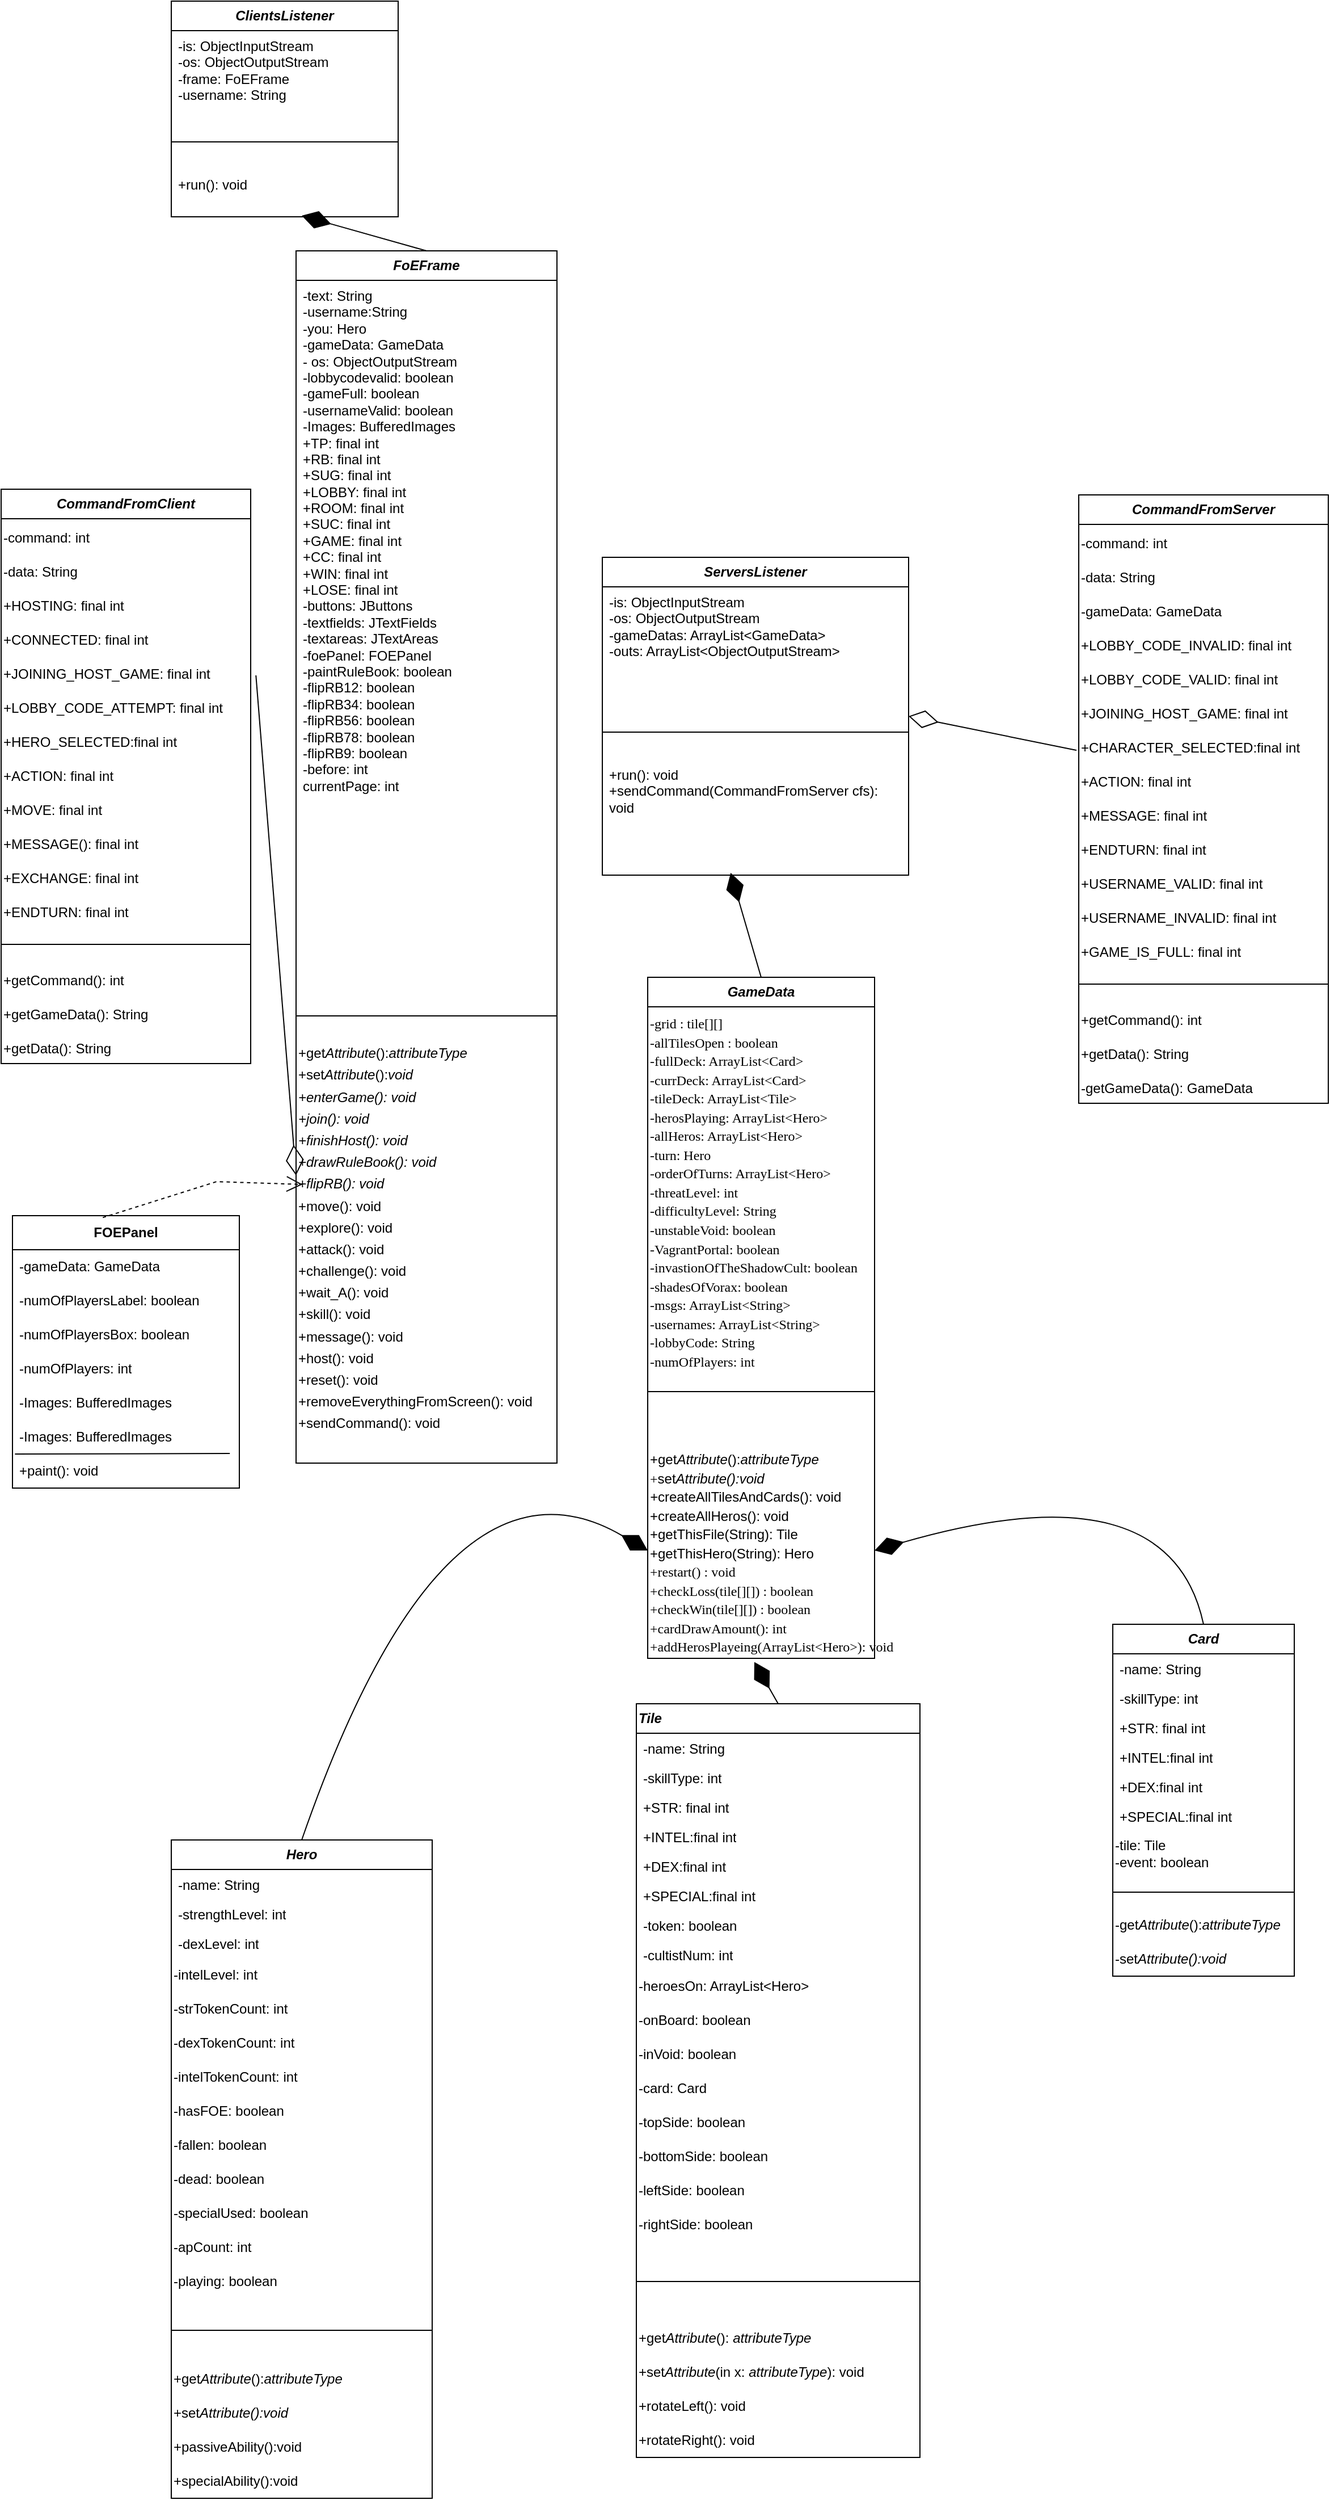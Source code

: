 <mxfile version="24.7.14">
  <diagram id="C5RBs43oDa-KdzZeNtuy" name="Page-1">
    <mxGraphModel dx="2023" dy="2197" grid="1" gridSize="10" guides="1" tooltips="1" connect="1" arrows="1" fold="1" page="1" pageScale="1" pageWidth="827" pageHeight="1169" math="0" shadow="0">
      <root>
        <mxCell id="WIyWlLk6GJQsqaUBKTNV-0" />
        <mxCell id="WIyWlLk6GJQsqaUBKTNV-1" parent="WIyWlLk6GJQsqaUBKTNV-0" />
        <mxCell id="LewyFj44objwyYbuAJXL-2" value="&lt;b&gt;&lt;i&gt;Card&lt;/i&gt;&lt;/b&gt;" style="swimlane;fontStyle=0;childLayout=stackLayout;horizontal=1;startSize=26;fillColor=none;horizontalStack=0;resizeParent=1;resizeParentMax=0;resizeLast=0;collapsible=1;marginBottom=0;whiteSpace=wrap;html=1;labelBackgroundColor=none;" parent="WIyWlLk6GJQsqaUBKTNV-1" vertex="1">
          <mxGeometry x="950" y="680" width="160" height="310" as="geometry" />
        </mxCell>
        <mxCell id="LewyFj44objwyYbuAJXL-3" value="-name: String" style="text;strokeColor=none;fillColor=none;align=left;verticalAlign=top;spacingLeft=4;spacingRight=4;overflow=hidden;rotatable=0;points=[[0,0.5],[1,0.5]];portConstraint=eastwest;whiteSpace=wrap;html=1;labelBackgroundColor=none;" parent="LewyFj44objwyYbuAJXL-2" vertex="1">
          <mxGeometry y="26" width="160" height="26" as="geometry" />
        </mxCell>
        <mxCell id="LewyFj44objwyYbuAJXL-4" value="&lt;span style=&quot;&quot;&gt;-skillType: int&lt;/span&gt;" style="text;strokeColor=none;fillColor=none;align=left;verticalAlign=top;spacingLeft=4;spacingRight=4;overflow=hidden;rotatable=0;points=[[0,0.5],[1,0.5]];portConstraint=eastwest;whiteSpace=wrap;html=1;labelBackgroundColor=none;" parent="LewyFj44objwyYbuAJXL-2" vertex="1">
          <mxGeometry y="52" width="160" height="26" as="geometry" />
        </mxCell>
        <mxCell id="SIZ8PzxNR7vzqCWllnJi-8" value="&lt;span style=&quot;&quot;&gt;+STR: final int&lt;/span&gt;" style="text;strokeColor=none;fillColor=none;align=left;verticalAlign=top;spacingLeft=4;spacingRight=4;overflow=hidden;rotatable=0;points=[[0,0.5],[1,0.5]];portConstraint=eastwest;whiteSpace=wrap;html=1;labelBackgroundColor=none;" parent="LewyFj44objwyYbuAJXL-2" vertex="1">
          <mxGeometry y="78" width="160" height="26" as="geometry" />
        </mxCell>
        <mxCell id="SIZ8PzxNR7vzqCWllnJi-10" value="&lt;span style=&quot;&quot;&gt;+INTEL:final int&lt;/span&gt;" style="text;strokeColor=none;fillColor=none;align=left;verticalAlign=top;spacingLeft=4;spacingRight=4;overflow=hidden;rotatable=0;points=[[0,0.5],[1,0.5]];portConstraint=eastwest;whiteSpace=wrap;html=1;labelBackgroundColor=none;" parent="LewyFj44objwyYbuAJXL-2" vertex="1">
          <mxGeometry y="104" width="160" height="26" as="geometry" />
        </mxCell>
        <mxCell id="SIZ8PzxNR7vzqCWllnJi-11" value="&lt;span style=&quot;&quot;&gt;+DEX:final int&lt;/span&gt;" style="text;strokeColor=none;fillColor=none;align=left;verticalAlign=top;spacingLeft=4;spacingRight=4;overflow=hidden;rotatable=0;points=[[0,0.5],[1,0.5]];portConstraint=eastwest;whiteSpace=wrap;html=1;labelBackgroundColor=none;" parent="LewyFj44objwyYbuAJXL-2" vertex="1">
          <mxGeometry y="130" width="160" height="26" as="geometry" />
        </mxCell>
        <mxCell id="SIZ8PzxNR7vzqCWllnJi-12" value="&lt;span style=&quot;&quot;&gt;+SPECIAL:final int&lt;/span&gt;" style="text;strokeColor=none;fillColor=none;align=left;verticalAlign=top;spacingLeft=4;spacingRight=4;overflow=hidden;rotatable=0;points=[[0,0.5],[1,0.5]];portConstraint=eastwest;whiteSpace=wrap;html=1;labelBackgroundColor=none;" parent="LewyFj44objwyYbuAJXL-2" vertex="1">
          <mxGeometry y="156" width="160" height="26" as="geometry" />
        </mxCell>
        <mxCell id="LewyFj44objwyYbuAJXL-18" value="-tile: Tile&lt;div&gt;-event: boolean&lt;/div&gt;" style="text;html=1;align=left;verticalAlign=middle;resizable=0;points=[];autosize=1;strokeColor=none;fillColor=none;labelBackgroundColor=none;" parent="LewyFj44objwyYbuAJXL-2" vertex="1">
          <mxGeometry y="182" width="160" height="40" as="geometry" />
        </mxCell>
        <mxCell id="nSUiNEmO38yVUI7ibTqB-9" value="" style="line;strokeWidth=1;fillColor=none;align=left;verticalAlign=middle;spacingTop=-1;spacingLeft=3;spacingRight=3;rotatable=0;labelPosition=right;points=[];portConstraint=eastwest;strokeColor=inherit;labelBackgroundColor=none;" parent="LewyFj44objwyYbuAJXL-2" vertex="1">
          <mxGeometry y="222" width="160" height="28" as="geometry" />
        </mxCell>
        <mxCell id="nSUiNEmO38yVUI7ibTqB-10" value="-get&lt;i&gt;Attribute&lt;/i&gt;():&lt;i&gt;attributeType&lt;/i&gt;" style="text;html=1;align=left;verticalAlign=middle;resizable=0;points=[];autosize=1;strokeColor=none;fillColor=none;labelBackgroundColor=none;" parent="LewyFj44objwyYbuAJXL-2" vertex="1">
          <mxGeometry y="250" width="160" height="30" as="geometry" />
        </mxCell>
        <mxCell id="nSUiNEmO38yVUI7ibTqB-11" value="-set&lt;i&gt;Attribute():void&lt;/i&gt;" style="text;html=1;align=left;verticalAlign=middle;resizable=0;points=[];autosize=1;strokeColor=none;fillColor=none;labelBackgroundColor=none;" parent="LewyFj44objwyYbuAJXL-2" vertex="1">
          <mxGeometry y="280" width="160" height="30" as="geometry" />
        </mxCell>
        <mxCell id="LewyFj44objwyYbuAJXL-9" value="&lt;b&gt;&lt;i&gt;Tile&lt;/i&gt;&lt;/b&gt;" style="swimlane;fontStyle=0;childLayout=stackLayout;horizontal=1;startSize=26;fillColor=none;horizontalStack=0;resizeParent=1;resizeParentMax=0;resizeLast=0;collapsible=1;marginBottom=0;whiteSpace=wrap;html=1;align=left;labelBackgroundColor=none;" parent="WIyWlLk6GJQsqaUBKTNV-1" vertex="1">
          <mxGeometry x="530" y="750" width="250" height="664" as="geometry" />
        </mxCell>
        <mxCell id="LewyFj44objwyYbuAJXL-10" value="-name: String" style="text;strokeColor=none;fillColor=none;align=left;verticalAlign=top;spacingLeft=4;spacingRight=4;overflow=hidden;rotatable=0;points=[[0,0.5],[1,0.5]];portConstraint=eastwest;whiteSpace=wrap;html=1;labelBackgroundColor=none;" parent="LewyFj44objwyYbuAJXL-9" vertex="1">
          <mxGeometry y="26" width="250" height="26" as="geometry" />
        </mxCell>
        <mxCell id="LewyFj44objwyYbuAJXL-11" value="&lt;span style=&quot;&quot;&gt;-skillType: int&lt;/span&gt;" style="text;strokeColor=none;fillColor=none;align=left;verticalAlign=top;spacingLeft=4;spacingRight=4;overflow=hidden;rotatable=0;points=[[0,0.5],[1,0.5]];portConstraint=eastwest;whiteSpace=wrap;html=1;labelBackgroundColor=none;" parent="LewyFj44objwyYbuAJXL-9" vertex="1">
          <mxGeometry y="52" width="250" height="26" as="geometry" />
        </mxCell>
        <mxCell id="SIZ8PzxNR7vzqCWllnJi-5" value="&lt;span style=&quot;&quot;&gt;+STR: final int&lt;/span&gt;" style="text;strokeColor=none;fillColor=none;align=left;verticalAlign=top;spacingLeft=4;spacingRight=4;overflow=hidden;rotatable=0;points=[[0,0.5],[1,0.5]];portConstraint=eastwest;whiteSpace=wrap;html=1;labelBackgroundColor=none;" parent="LewyFj44objwyYbuAJXL-9" vertex="1">
          <mxGeometry y="78" width="250" height="26" as="geometry" />
        </mxCell>
        <mxCell id="SIZ8PzxNR7vzqCWllnJi-4" value="&lt;span style=&quot;&quot;&gt;+INTEL:final int&lt;/span&gt;" style="text;strokeColor=none;fillColor=none;align=left;verticalAlign=top;spacingLeft=4;spacingRight=4;overflow=hidden;rotatable=0;points=[[0,0.5],[1,0.5]];portConstraint=eastwest;whiteSpace=wrap;html=1;labelBackgroundColor=none;" parent="LewyFj44objwyYbuAJXL-9" vertex="1">
          <mxGeometry y="104" width="250" height="26" as="geometry" />
        </mxCell>
        <mxCell id="SIZ8PzxNR7vzqCWllnJi-3" value="&lt;span style=&quot;&quot;&gt;+DEX:final int&lt;/span&gt;" style="text;strokeColor=none;fillColor=none;align=left;verticalAlign=top;spacingLeft=4;spacingRight=4;overflow=hidden;rotatable=0;points=[[0,0.5],[1,0.5]];portConstraint=eastwest;whiteSpace=wrap;html=1;labelBackgroundColor=none;" parent="LewyFj44objwyYbuAJXL-9" vertex="1">
          <mxGeometry y="130" width="250" height="26" as="geometry" />
        </mxCell>
        <mxCell id="SIZ8PzxNR7vzqCWllnJi-7" value="&lt;span style=&quot;&quot;&gt;+SPECIAL:final int&lt;/span&gt;" style="text;strokeColor=none;fillColor=none;align=left;verticalAlign=top;spacingLeft=4;spacingRight=4;overflow=hidden;rotatable=0;points=[[0,0.5],[1,0.5]];portConstraint=eastwest;whiteSpace=wrap;html=1;labelBackgroundColor=none;" parent="LewyFj44objwyYbuAJXL-9" vertex="1">
          <mxGeometry y="156" width="250" height="26" as="geometry" />
        </mxCell>
        <mxCell id="LewyFj44objwyYbuAJXL-12" value="-token: boolean" style="text;strokeColor=none;fillColor=none;align=left;verticalAlign=top;spacingLeft=4;spacingRight=4;overflow=hidden;rotatable=0;points=[[0,0.5],[1,0.5]];portConstraint=eastwest;whiteSpace=wrap;html=1;labelBackgroundColor=none;" parent="LewyFj44objwyYbuAJXL-9" vertex="1">
          <mxGeometry y="182" width="250" height="26" as="geometry" />
        </mxCell>
        <mxCell id="LewyFj44objwyYbuAJXL-5" value="-cultistNum: int" style="text;strokeColor=none;fillColor=none;align=left;verticalAlign=top;spacingLeft=4;spacingRight=4;overflow=hidden;rotatable=0;points=[[0,0.5],[1,0.5]];portConstraint=eastwest;whiteSpace=wrap;html=1;labelBackgroundColor=none;" parent="LewyFj44objwyYbuAJXL-9" vertex="1">
          <mxGeometry y="208" width="250" height="26" as="geometry" />
        </mxCell>
        <mxCell id="LewyFj44objwyYbuAJXL-14" value="-heroesOn: ArrayList&amp;lt;Hero&amp;gt;" style="text;html=1;align=left;verticalAlign=middle;resizable=0;points=[];autosize=1;strokeColor=none;fillColor=none;labelBackgroundColor=none;" parent="LewyFj44objwyYbuAJXL-9" vertex="1">
          <mxGeometry y="234" width="250" height="30" as="geometry" />
        </mxCell>
        <mxCell id="LewyFj44objwyYbuAJXL-15" value="-onBoard: boolean" style="text;html=1;align=left;verticalAlign=middle;resizable=0;points=[];autosize=1;strokeColor=none;fillColor=none;labelBackgroundColor=none;" parent="LewyFj44objwyYbuAJXL-9" vertex="1">
          <mxGeometry y="264" width="250" height="30" as="geometry" />
        </mxCell>
        <mxCell id="LewyFj44objwyYbuAJXL-16" value="-inVoid: boolean" style="text;html=1;align=left;verticalAlign=middle;resizable=0;points=[];autosize=1;strokeColor=none;fillColor=none;labelBackgroundColor=none;" parent="LewyFj44objwyYbuAJXL-9" vertex="1">
          <mxGeometry y="294" width="250" height="30" as="geometry" />
        </mxCell>
        <mxCell id="LewyFj44objwyYbuAJXL-17" value="-card: Card" style="text;html=1;align=left;verticalAlign=middle;resizable=0;points=[];autosize=1;strokeColor=none;fillColor=none;labelBackgroundColor=none;" parent="LewyFj44objwyYbuAJXL-9" vertex="1">
          <mxGeometry y="324" width="250" height="30" as="geometry" />
        </mxCell>
        <mxCell id="LewyFj44objwyYbuAJXL-23" value="-topSide: boolean" style="text;html=1;align=left;verticalAlign=middle;resizable=0;points=[];autosize=1;strokeColor=none;fillColor=none;labelBackgroundColor=none;" parent="LewyFj44objwyYbuAJXL-9" vertex="1">
          <mxGeometry y="354" width="250" height="30" as="geometry" />
        </mxCell>
        <mxCell id="LewyFj44objwyYbuAJXL-24" value="-bottomSide: boolean" style="text;html=1;align=left;verticalAlign=middle;resizable=0;points=[];autosize=1;strokeColor=none;fillColor=none;labelBackgroundColor=none;" parent="LewyFj44objwyYbuAJXL-9" vertex="1">
          <mxGeometry y="384" width="250" height="30" as="geometry" />
        </mxCell>
        <mxCell id="LewyFj44objwyYbuAJXL-25" value="-leftSide: boolean" style="text;html=1;align=left;verticalAlign=middle;resizable=0;points=[];autosize=1;strokeColor=none;fillColor=none;labelBackgroundColor=none;" parent="LewyFj44objwyYbuAJXL-9" vertex="1">
          <mxGeometry y="414" width="250" height="30" as="geometry" />
        </mxCell>
        <mxCell id="LewyFj44objwyYbuAJXL-26" value="-rightSide: boolean" style="text;html=1;align=left;verticalAlign=middle;resizable=0;points=[];autosize=1;strokeColor=none;fillColor=none;labelBackgroundColor=none;" parent="LewyFj44objwyYbuAJXL-9" vertex="1">
          <mxGeometry y="444" width="250" height="30" as="geometry" />
        </mxCell>
        <mxCell id="LewyFj44objwyYbuAJXL-13" value="" style="line;strokeWidth=1;fillColor=none;align=left;verticalAlign=middle;spacingTop=-1;spacingLeft=3;spacingRight=3;rotatable=0;labelPosition=right;points=[];portConstraint=eastwest;strokeColor=inherit;labelBackgroundColor=none;" parent="LewyFj44objwyYbuAJXL-9" vertex="1">
          <mxGeometry y="474" width="250" height="70" as="geometry" />
        </mxCell>
        <mxCell id="LewyFj44objwyYbuAJXL-21" value="+get&lt;i&gt;Attribute&lt;/i&gt;():&amp;nbsp;&lt;i&gt;attributeType&amp;nbsp;&lt;/i&gt;" style="text;html=1;align=left;verticalAlign=middle;resizable=0;points=[];autosize=1;strokeColor=none;fillColor=none;labelBackgroundColor=none;" parent="LewyFj44objwyYbuAJXL-9" vertex="1">
          <mxGeometry y="544" width="250" height="30" as="geometry" />
        </mxCell>
        <mxCell id="LewyFj44objwyYbuAJXL-22" value="+set&lt;i&gt;Attribute&lt;/i&gt;(in x:&amp;nbsp;&lt;i&gt;attributeType&lt;/i&gt;): void" style="text;html=1;align=left;verticalAlign=middle;resizable=0;points=[];autosize=1;strokeColor=none;fillColor=none;labelBackgroundColor=none;" parent="LewyFj44objwyYbuAJXL-9" vertex="1">
          <mxGeometry y="574" width="250" height="30" as="geometry" />
        </mxCell>
        <mxCell id="LewyFj44objwyYbuAJXL-27" value="+rotateLeft(): void" style="text;html=1;align=left;verticalAlign=middle;resizable=0;points=[];autosize=1;strokeColor=none;fillColor=none;labelBackgroundColor=none;" parent="LewyFj44objwyYbuAJXL-9" vertex="1">
          <mxGeometry y="604" width="250" height="30" as="geometry" />
        </mxCell>
        <mxCell id="SIZ8PzxNR7vzqCWllnJi-2" value="&lt;span style=&quot;&quot;&gt;+rotateRight(): void&lt;/span&gt;" style="text;html=1;align=left;verticalAlign=middle;resizable=0;points=[];autosize=1;strokeColor=none;fillColor=none;labelBackgroundColor=none;" parent="LewyFj44objwyYbuAJXL-9" vertex="1">
          <mxGeometry y="634" width="250" height="30" as="geometry" />
        </mxCell>
        <mxCell id="LewyFj44objwyYbuAJXL-28" value="&lt;b&gt;&lt;i&gt;Hero&lt;/i&gt;&lt;/b&gt;" style="swimlane;fontStyle=0;childLayout=stackLayout;horizontal=1;startSize=26;fillColor=none;horizontalStack=0;resizeParent=1;resizeParentMax=0;resizeLast=0;collapsible=1;marginBottom=0;whiteSpace=wrap;html=1;labelBackgroundColor=none;" parent="WIyWlLk6GJQsqaUBKTNV-1" vertex="1">
          <mxGeometry x="120" y="870" width="230" height="580" as="geometry" />
        </mxCell>
        <mxCell id="LewyFj44objwyYbuAJXL-29" value="-name: String" style="text;strokeColor=none;fillColor=none;align=left;verticalAlign=top;spacingLeft=4;spacingRight=4;overflow=hidden;rotatable=0;points=[[0,0.5],[1,0.5]];portConstraint=eastwest;whiteSpace=wrap;html=1;labelBackgroundColor=none;" parent="LewyFj44objwyYbuAJXL-28" vertex="1">
          <mxGeometry y="26" width="230" height="26" as="geometry" />
        </mxCell>
        <mxCell id="LewyFj44objwyYbuAJXL-30" value="-strengthLevel: int" style="text;strokeColor=none;fillColor=none;align=left;verticalAlign=top;spacingLeft=4;spacingRight=4;overflow=hidden;rotatable=0;points=[[0,0.5],[1,0.5]];portConstraint=eastwest;whiteSpace=wrap;html=1;labelBackgroundColor=none;" parent="LewyFj44objwyYbuAJXL-28" vertex="1">
          <mxGeometry y="52" width="230" height="26" as="geometry" />
        </mxCell>
        <mxCell id="LewyFj44objwyYbuAJXL-31" value="-dexLevel: int" style="text;strokeColor=none;fillColor=none;align=left;verticalAlign=top;spacingLeft=4;spacingRight=4;overflow=hidden;rotatable=0;points=[[0,0.5],[1,0.5]];portConstraint=eastwest;whiteSpace=wrap;html=1;labelBackgroundColor=none;" parent="LewyFj44objwyYbuAJXL-28" vertex="1">
          <mxGeometry y="78" width="230" height="26" as="geometry" />
        </mxCell>
        <mxCell id="LewyFj44objwyYbuAJXL-32" value="-intelLevel: int" style="text;html=1;align=left;verticalAlign=middle;resizable=0;points=[];autosize=1;strokeColor=none;fillColor=none;labelBackgroundColor=none;" parent="LewyFj44objwyYbuAJXL-28" vertex="1">
          <mxGeometry y="104" width="230" height="30" as="geometry" />
        </mxCell>
        <mxCell id="LewyFj44objwyYbuAJXL-33" value="-strTokenCount: int" style="text;html=1;align=left;verticalAlign=middle;resizable=0;points=[];autosize=1;strokeColor=none;fillColor=none;labelBackgroundColor=none;" parent="LewyFj44objwyYbuAJXL-28" vertex="1">
          <mxGeometry y="134" width="230" height="30" as="geometry" />
        </mxCell>
        <mxCell id="LewyFj44objwyYbuAJXL-34" value="-dexTokenCount: int" style="text;html=1;align=left;verticalAlign=middle;resizable=0;points=[];autosize=1;strokeColor=none;fillColor=none;labelBackgroundColor=none;" parent="LewyFj44objwyYbuAJXL-28" vertex="1">
          <mxGeometry y="164" width="230" height="30" as="geometry" />
        </mxCell>
        <mxCell id="LewyFj44objwyYbuAJXL-35" value="-intelTokenCount: int" style="text;html=1;align=left;verticalAlign=middle;resizable=0;points=[];autosize=1;strokeColor=none;fillColor=none;labelBackgroundColor=none;" parent="LewyFj44objwyYbuAJXL-28" vertex="1">
          <mxGeometry y="194" width="230" height="30" as="geometry" />
        </mxCell>
        <mxCell id="LewyFj44objwyYbuAJXL-36" value="-hasFOE: boolean" style="text;html=1;align=left;verticalAlign=middle;resizable=0;points=[];autosize=1;strokeColor=none;fillColor=none;labelBackgroundColor=none;" parent="LewyFj44objwyYbuAJXL-28" vertex="1">
          <mxGeometry y="224" width="230" height="30" as="geometry" />
        </mxCell>
        <mxCell id="LewyFj44objwyYbuAJXL-37" value="-fallen: boolean" style="text;html=1;align=left;verticalAlign=middle;resizable=0;points=[];autosize=1;strokeColor=none;fillColor=none;labelBackgroundColor=none;" parent="LewyFj44objwyYbuAJXL-28" vertex="1">
          <mxGeometry y="254" width="230" height="30" as="geometry" />
        </mxCell>
        <mxCell id="LewyFj44objwyYbuAJXL-38" value="-dead: boolean" style="text;html=1;align=left;verticalAlign=middle;resizable=0;points=[];autosize=1;strokeColor=none;fillColor=none;labelBackgroundColor=none;" parent="LewyFj44objwyYbuAJXL-28" vertex="1">
          <mxGeometry y="284" width="230" height="30" as="geometry" />
        </mxCell>
        <mxCell id="LewyFj44objwyYbuAJXL-39" value="-specialUsed: boolean" style="text;html=1;align=left;verticalAlign=middle;resizable=0;points=[];autosize=1;strokeColor=none;fillColor=none;labelBackgroundColor=none;" parent="LewyFj44objwyYbuAJXL-28" vertex="1">
          <mxGeometry y="314" width="230" height="30" as="geometry" />
        </mxCell>
        <mxCell id="LewyFj44objwyYbuAJXL-40" value="-apCount: int" style="text;html=1;align=left;verticalAlign=middle;resizable=0;points=[];autosize=1;strokeColor=none;fillColor=none;labelBackgroundColor=none;" parent="LewyFj44objwyYbuAJXL-28" vertex="1">
          <mxGeometry y="344" width="230" height="30" as="geometry" />
        </mxCell>
        <mxCell id="SIZ8PzxNR7vzqCWllnJi-6" value="&lt;span style=&quot;&quot;&gt;-playing: boolean&lt;/span&gt;" style="text;html=1;align=left;verticalAlign=middle;resizable=0;points=[];autosize=1;strokeColor=none;fillColor=none;labelBackgroundColor=none;" parent="LewyFj44objwyYbuAJXL-28" vertex="1">
          <mxGeometry y="374" width="230" height="30" as="geometry" />
        </mxCell>
        <mxCell id="LewyFj44objwyYbuAJXL-42" value="" style="line;strokeWidth=1;fillColor=none;align=left;verticalAlign=middle;spacingTop=-1;spacingLeft=3;spacingRight=3;rotatable=0;labelPosition=right;points=[];portConstraint=eastwest;strokeColor=inherit;labelBackgroundColor=none;" parent="LewyFj44objwyYbuAJXL-28" vertex="1">
          <mxGeometry y="404" width="230" height="56" as="geometry" />
        </mxCell>
        <mxCell id="LewyFj44objwyYbuAJXL-41" value="+get&lt;i&gt;Attribute&lt;/i&gt;():&lt;i&gt;attributeType&lt;/i&gt;" style="text;html=1;align=left;verticalAlign=middle;resizable=0;points=[];autosize=1;strokeColor=none;fillColor=none;labelBackgroundColor=none;" parent="LewyFj44objwyYbuAJXL-28" vertex="1">
          <mxGeometry y="460" width="230" height="30" as="geometry" />
        </mxCell>
        <mxCell id="LewyFj44objwyYbuAJXL-43" value="+set&lt;i&gt;Attribute():void&lt;/i&gt;" style="text;html=1;align=left;verticalAlign=middle;resizable=0;points=[];autosize=1;strokeColor=none;fillColor=none;labelBackgroundColor=none;" parent="LewyFj44objwyYbuAJXL-28" vertex="1">
          <mxGeometry y="490" width="230" height="30" as="geometry" />
        </mxCell>
        <mxCell id="LewyFj44objwyYbuAJXL-44" value="&lt;span style=&quot;&quot;&gt;+passiveAbility():void&lt;/span&gt;" style="text;html=1;align=left;verticalAlign=middle;resizable=0;points=[];autosize=1;strokeColor=none;fillColor=none;labelBackgroundColor=none;" parent="LewyFj44objwyYbuAJXL-28" vertex="1">
          <mxGeometry y="520" width="230" height="30" as="geometry" />
        </mxCell>
        <mxCell id="LewyFj44objwyYbuAJXL-45" value="&lt;span style=&quot;&quot;&gt;+specialAbility():void&lt;/span&gt;" style="text;html=1;align=left;verticalAlign=middle;resizable=0;points=[];autosize=1;strokeColor=none;fillColor=none;labelBackgroundColor=none;" parent="LewyFj44objwyYbuAJXL-28" vertex="1">
          <mxGeometry y="550" width="230" height="30" as="geometry" />
        </mxCell>
        <mxCell id="sVi6uoTA7IIpVftc5rZL-0" value="&lt;b&gt;&lt;i&gt;CommandFromClient&lt;/i&gt;&lt;/b&gt;" style="swimlane;fontStyle=0;childLayout=stackLayout;horizontal=1;startSize=26;fillColor=none;horizontalStack=0;resizeParent=1;resizeParentMax=0;resizeLast=0;collapsible=1;marginBottom=0;whiteSpace=wrap;html=1;labelBackgroundColor=none;" parent="WIyWlLk6GJQsqaUBKTNV-1" vertex="1">
          <mxGeometry x="-30" y="-320" width="220" height="506" as="geometry" />
        </mxCell>
        <mxCell id="sVi6uoTA7IIpVftc5rZL-7" value="&lt;font style=&quot;font-size: 12px;&quot;&gt;-command: int&lt;/font&gt;" style="text;html=1;align=left;verticalAlign=middle;resizable=0;points=[];autosize=1;strokeColor=none;fillColor=none;fontSize=16;labelBackgroundColor=none;" parent="sVi6uoTA7IIpVftc5rZL-0" vertex="1">
          <mxGeometry y="26" width="220" height="30" as="geometry" />
        </mxCell>
        <mxCell id="sVi6uoTA7IIpVftc5rZL-17" value="&lt;font style=&quot;font-size: 12px;&quot;&gt;-data: String&lt;/font&gt;" style="text;html=1;align=left;verticalAlign=middle;resizable=0;points=[];autosize=1;strokeColor=none;fillColor=none;fontSize=16;labelBackgroundColor=none;" parent="sVi6uoTA7IIpVftc5rZL-0" vertex="1">
          <mxGeometry y="56" width="220" height="30" as="geometry" />
        </mxCell>
        <mxCell id="sVi6uoTA7IIpVftc5rZL-12" value="&lt;font style=&quot;font-size: 12px;&quot;&gt;+HOSTING: final int&lt;/font&gt;" style="text;html=1;align=left;verticalAlign=middle;resizable=0;points=[];autosize=1;strokeColor=none;fillColor=none;fontSize=16;labelBackgroundColor=none;" parent="sVi6uoTA7IIpVftc5rZL-0" vertex="1">
          <mxGeometry y="86" width="220" height="30" as="geometry" />
        </mxCell>
        <mxCell id="sVi6uoTA7IIpVftc5rZL-10" value="&lt;span style=&quot;font-size: 12px;&quot;&gt;+CONNECTED: final int&lt;/span&gt;" style="text;html=1;align=left;verticalAlign=middle;resizable=0;points=[];autosize=1;strokeColor=none;fillColor=none;fontSize=16;labelBackgroundColor=none;" parent="sVi6uoTA7IIpVftc5rZL-0" vertex="1">
          <mxGeometry y="116" width="220" height="30" as="geometry" />
        </mxCell>
        <mxCell id="sVi6uoTA7IIpVftc5rZL-11" value="&lt;span style=&quot;font-size: 12px;&quot;&gt;+JOINING_HOST_GAME: final int&lt;/span&gt;" style="text;html=1;align=left;verticalAlign=middle;resizable=0;points=[];autosize=1;strokeColor=none;fillColor=none;fontSize=16;labelBackgroundColor=none;" parent="sVi6uoTA7IIpVftc5rZL-0" vertex="1">
          <mxGeometry y="146" width="220" height="30" as="geometry" />
        </mxCell>
        <mxCell id="sVi6uoTA7IIpVftc5rZL-14" value="&lt;span style=&quot;font-size: 12px;&quot;&gt;+LOBBY_CODE_ATTEMPT: final int&lt;/span&gt;" style="text;html=1;align=left;verticalAlign=middle;resizable=0;points=[];autosize=1;strokeColor=none;fillColor=none;fontSize=16;labelBackgroundColor=none;" parent="sVi6uoTA7IIpVftc5rZL-0" vertex="1">
          <mxGeometry y="176" width="220" height="30" as="geometry" />
        </mxCell>
        <mxCell id="sVi6uoTA7IIpVftc5rZL-13" value="&lt;font style=&quot;font-size: 12px;&quot;&gt;+HERO_SELECTED:final int&lt;/font&gt;" style="text;html=1;align=left;verticalAlign=middle;resizable=0;points=[];autosize=1;strokeColor=none;fillColor=none;fontSize=16;labelBackgroundColor=none;" parent="sVi6uoTA7IIpVftc5rZL-0" vertex="1">
          <mxGeometry y="206" width="220" height="30" as="geometry" />
        </mxCell>
        <mxCell id="qCp6JRDuY49RDHYZk8hl-0" value="&lt;font style=&quot;font-size: 12px;&quot;&gt;+ACTION: final int&lt;/font&gt;" style="text;html=1;align=left;verticalAlign=middle;resizable=0;points=[];autosize=1;strokeColor=none;fillColor=none;fontSize=16;labelBackgroundColor=none;" parent="sVi6uoTA7IIpVftc5rZL-0" vertex="1">
          <mxGeometry y="236" width="220" height="30" as="geometry" />
        </mxCell>
        <mxCell id="sVi6uoTA7IIpVftc5rZL-23" value="&lt;font style=&quot;font-size: 12px;&quot;&gt;+MOVE: final int&lt;/font&gt;" style="text;html=1;align=left;verticalAlign=middle;resizable=0;points=[];autosize=1;strokeColor=none;fillColor=none;fontSize=16;labelBackgroundColor=none;" parent="sVi6uoTA7IIpVftc5rZL-0" vertex="1">
          <mxGeometry y="266" width="220" height="30" as="geometry" />
        </mxCell>
        <mxCell id="nSUiNEmO38yVUI7ibTqB-20" value="&lt;span style=&quot;font-size: 12px;&quot;&gt;+MESSAGE(): final int&lt;/span&gt;" style="text;html=1;align=left;verticalAlign=middle;resizable=0;points=[];autosize=1;strokeColor=none;fillColor=none;fontSize=16;labelBackgroundColor=none;" parent="sVi6uoTA7IIpVftc5rZL-0" vertex="1">
          <mxGeometry y="296" width="220" height="30" as="geometry" />
        </mxCell>
        <mxCell id="sVi6uoTA7IIpVftc5rZL-18" value="&lt;font style=&quot;font-size: 12px;&quot;&gt;+EXCHANGE: final int&lt;/font&gt;" style="text;html=1;align=left;verticalAlign=middle;resizable=0;points=[];autosize=1;strokeColor=none;fillColor=none;fontSize=16;labelBackgroundColor=none;" parent="sVi6uoTA7IIpVftc5rZL-0" vertex="1">
          <mxGeometry y="326" width="220" height="30" as="geometry" />
        </mxCell>
        <mxCell id="nSUiNEmO38yVUI7ibTqB-19" value="&lt;span style=&quot;font-size: 12px;&quot;&gt;+ENDTURN: final int&lt;/span&gt;" style="text;html=1;align=left;verticalAlign=middle;resizable=0;points=[];autosize=1;strokeColor=none;fillColor=none;fontSize=16;labelBackgroundColor=none;" parent="sVi6uoTA7IIpVftc5rZL-0" vertex="1">
          <mxGeometry y="356" width="220" height="30" as="geometry" />
        </mxCell>
        <mxCell id="sVi6uoTA7IIpVftc5rZL-31" value="" style="line;strokeWidth=1;fillColor=none;align=left;verticalAlign=middle;spacingTop=-1;spacingLeft=3;spacingRight=3;rotatable=0;labelPosition=right;points=[];portConstraint=eastwest;strokeColor=inherit;labelBackgroundColor=none;" parent="sVi6uoTA7IIpVftc5rZL-0" vertex="1">
          <mxGeometry y="386" width="220" height="30" as="geometry" />
        </mxCell>
        <mxCell id="sVi6uoTA7IIpVftc5rZL-35" value="&lt;span style=&quot;font-size: 12px;&quot;&gt;+getCommand(): int&lt;/span&gt;" style="text;html=1;align=left;verticalAlign=middle;resizable=0;points=[];autosize=1;strokeColor=none;fillColor=none;fontSize=16;labelBackgroundColor=none;" parent="sVi6uoTA7IIpVftc5rZL-0" vertex="1">
          <mxGeometry y="416" width="220" height="30" as="geometry" />
        </mxCell>
        <mxCell id="qCp6JRDuY49RDHYZk8hl-1" value="&lt;span style=&quot;font-size: 12px;&quot;&gt;+getGameData(): String&lt;/span&gt;" style="text;html=1;align=left;verticalAlign=middle;resizable=0;points=[];autosize=1;strokeColor=none;fillColor=none;fontSize=16;labelBackgroundColor=none;" parent="sVi6uoTA7IIpVftc5rZL-0" vertex="1">
          <mxGeometry y="446" width="220" height="30" as="geometry" />
        </mxCell>
        <mxCell id="sVi6uoTA7IIpVftc5rZL-36" value="&lt;span style=&quot;font-size: 12px;&quot;&gt;+getData(): String&lt;/span&gt;" style="text;html=1;align=left;verticalAlign=middle;resizable=0;points=[];autosize=1;strokeColor=none;fillColor=none;fontSize=16;labelBackgroundColor=none;" parent="sVi6uoTA7IIpVftc5rZL-0" vertex="1">
          <mxGeometry y="476" width="220" height="30" as="geometry" />
        </mxCell>
        <mxCell id="sVi6uoTA7IIpVftc5rZL-37" value="&lt;b&gt;&lt;i&gt;CommandFromServer&lt;/i&gt;&lt;/b&gt;" style="swimlane;fontStyle=0;childLayout=stackLayout;horizontal=1;startSize=26;fillColor=none;horizontalStack=0;resizeParent=1;resizeParentMax=0;resizeLast=0;collapsible=1;marginBottom=0;whiteSpace=wrap;html=1;labelBackgroundColor=none;" parent="WIyWlLk6GJQsqaUBKTNV-1" vertex="1">
          <mxGeometry x="920" y="-315" width="220" height="536" as="geometry" />
        </mxCell>
        <mxCell id="sVi6uoTA7IIpVftc5rZL-38" value="&lt;font style=&quot;font-size: 12px;&quot;&gt;-command: int&lt;/font&gt;" style="text;html=1;align=left;verticalAlign=middle;resizable=0;points=[];autosize=1;strokeColor=none;fillColor=none;fontSize=16;labelBackgroundColor=none;" parent="sVi6uoTA7IIpVftc5rZL-37" vertex="1">
          <mxGeometry y="26" width="220" height="30" as="geometry" />
        </mxCell>
        <mxCell id="sVi6uoTA7IIpVftc5rZL-39" value="&lt;font style=&quot;font-size: 12px;&quot;&gt;-data: String&lt;/font&gt;" style="text;html=1;align=left;verticalAlign=middle;resizable=0;points=[];autosize=1;strokeColor=none;fillColor=none;fontSize=16;labelBackgroundColor=none;" parent="sVi6uoTA7IIpVftc5rZL-37" vertex="1">
          <mxGeometry y="56" width="220" height="30" as="geometry" />
        </mxCell>
        <mxCell id="SIZ8PzxNR7vzqCWllnJi-0" value="&lt;span style=&quot;font-size: 12px;&quot;&gt;-gameData: GameData&lt;/span&gt;" style="text;html=1;align=left;verticalAlign=middle;resizable=0;points=[];autosize=1;strokeColor=none;fillColor=none;fontSize=16;labelBackgroundColor=none;" parent="sVi6uoTA7IIpVftc5rZL-37" vertex="1">
          <mxGeometry y="86" width="220" height="30" as="geometry" />
        </mxCell>
        <mxCell id="qCp6JRDuY49RDHYZk8hl-2" value="&lt;span style=&quot;font-size: 12px;&quot;&gt;+LOBBY_CODE_INVALID: final int&lt;/span&gt;" style="text;html=1;align=left;verticalAlign=middle;resizable=0;points=[];autosize=1;strokeColor=none;fillColor=none;fontSize=16;labelBackgroundColor=none;" parent="sVi6uoTA7IIpVftc5rZL-37" vertex="1">
          <mxGeometry y="116" width="220" height="30" as="geometry" />
        </mxCell>
        <mxCell id="sVi6uoTA7IIpVftc5rZL-40" value="&lt;span style=&quot;font-size: 12px;&quot;&gt;+LOBBY_CODE_VALID: final int&lt;/span&gt;" style="text;html=1;align=left;verticalAlign=middle;resizable=0;points=[];autosize=1;strokeColor=none;fillColor=none;fontSize=16;labelBackgroundColor=none;" parent="sVi6uoTA7IIpVftc5rZL-37" vertex="1">
          <mxGeometry y="146" width="220" height="30" as="geometry" />
        </mxCell>
        <mxCell id="sVi6uoTA7IIpVftc5rZL-42" value="&lt;span style=&quot;font-size: 12px;&quot;&gt;+JOINING_HOST_GAME: final int&lt;/span&gt;" style="text;html=1;align=left;verticalAlign=middle;resizable=0;points=[];autosize=1;strokeColor=none;fillColor=none;fontSize=16;labelBackgroundColor=none;" parent="sVi6uoTA7IIpVftc5rZL-37" vertex="1">
          <mxGeometry y="176" width="220" height="30" as="geometry" />
        </mxCell>
        <mxCell id="sVi6uoTA7IIpVftc5rZL-44" value="&lt;font style=&quot;font-size: 12px;&quot;&gt;+CHARACTER_SELECTED:final int&lt;/font&gt;" style="text;html=1;align=left;verticalAlign=middle;resizable=0;points=[];autosize=1;strokeColor=none;fillColor=none;fontSize=16;labelBackgroundColor=none;" parent="sVi6uoTA7IIpVftc5rZL-37" vertex="1">
          <mxGeometry y="206" width="220" height="30" as="geometry" />
        </mxCell>
        <mxCell id="qCp6JRDuY49RDHYZk8hl-3" value="&lt;font style=&quot;font-size: 12px;&quot;&gt;+ACTION: final int&lt;/font&gt;" style="text;html=1;align=left;verticalAlign=middle;resizable=0;points=[];autosize=1;strokeColor=none;fillColor=none;fontSize=16;labelBackgroundColor=none;" parent="sVi6uoTA7IIpVftc5rZL-37" vertex="1">
          <mxGeometry y="236" width="220" height="30" as="geometry" />
        </mxCell>
        <mxCell id="nSUiNEmO38yVUI7ibTqB-21" value="&lt;span style=&quot;font-size: 12px;&quot;&gt;+MESSAGE: final int&lt;/span&gt;" style="text;html=1;align=left;verticalAlign=middle;resizable=0;points=[];autosize=1;strokeColor=none;fillColor=none;fontSize=16;labelBackgroundColor=none;" parent="sVi6uoTA7IIpVftc5rZL-37" vertex="1">
          <mxGeometry y="266" width="220" height="30" as="geometry" />
        </mxCell>
        <mxCell id="sVi6uoTA7IIpVftc5rZL-52" value="&lt;span style=&quot;font-size: 12px;&quot;&gt;+ENDTURN: final int&lt;/span&gt;" style="text;html=1;align=left;verticalAlign=middle;resizable=0;points=[];autosize=1;strokeColor=none;fillColor=none;fontSize=16;labelBackgroundColor=none;" parent="sVi6uoTA7IIpVftc5rZL-37" vertex="1">
          <mxGeometry y="296" width="220" height="30" as="geometry" />
        </mxCell>
        <mxCell id="qCp6JRDuY49RDHYZk8hl-4" value="&lt;span style=&quot;font-size: 12px;&quot;&gt;+USERNAME_VALID: final int&lt;/span&gt;" style="text;html=1;align=left;verticalAlign=middle;resizable=0;points=[];autosize=1;strokeColor=none;fillColor=none;fontSize=16;labelBackgroundColor=none;" parent="sVi6uoTA7IIpVftc5rZL-37" vertex="1">
          <mxGeometry y="326" width="220" height="30" as="geometry" />
        </mxCell>
        <mxCell id="qCp6JRDuY49RDHYZk8hl-5" value="&lt;span style=&quot;font-size: 12px;&quot;&gt;+USERNAME_&lt;/span&gt;&lt;span style=&quot;color: rgba(0, 0, 0, 0); font-family: monospace; font-size: 0px;&quot;&gt;%3CmxGraphModel%3E%3Croot%3E%3CmxCell%20id%3D%220%22%2F%3E%3CmxCell%20id%3D%221%22%20parent%3D%220%22%2F%3E%3CmxCell%20id%3D%222%22%20value%3D%22%26lt%3Bspan%20style%3D%26quot%3Bfont-size%3A%2012px%3B%26quot%3B%26gt%3B%2BUSERNAME_VALID%3A%20final%20int%26lt%3B%2Fspan%26gt%3B%22%20style%3D%22text%3Bhtml%3D1%3Balign%3Dleft%3BverticalAlign%3Dmiddle%3Bresizable%3D0%3Bpoints%3D%5B%5D%3Bautosize%3D1%3BstrokeColor%3Dnone%3BfillColor%3Dnone%3BfontSize%3D16%3BlabelBackgroundColor%3Dnone%3B%22%20vertex%3D%221%22%20parent%3D%221%22%3E%3CmxGeometry%20x%3D%22920%22%20y%3D%2211%22%20width%3D%22220%22%20height%3D%2230%22%20as%3D%22geometry%22%2F%3E%3C%2FmxCell%3E%3C%2Froot%3E%3C%2FmxGraphModel%3E&lt;/span&gt;&lt;span style=&quot;color: rgba(0, 0, 0, 0); font-family: monospace; font-size: 0px;&quot;&gt;%3CmxGraphModel%3E%3Croot%3E%3CmxCell%20id%3D%220%22%2F%3E%3CmxCell%20id%3D%221%22%20parent%3D%220%22%2F%3E%3CmxCell%20id%3D%222%22%20value%3D%22%26lt%3Bspan%20style%3D%26quot%3Bfont-size%3A%2012px%3B%26quot%3B%26gt%3B%2BUSERNAME_VALID%3A%20final%20int%26lt%3B%2Fspan%26gt%3B%22%20style%3D%22text%3Bhtml%3D1%3Balign%3Dleft%3BverticalAlign%3Dmiddle%3Bresizable%3D0%3Bpoints%3D%5B%5D%3Bautosize%3D1%3BstrokeColor%3Dnone%3BfillColor%3Dnone%3BfontSize%3D16%3BlabelBackgroundColor%3Dnone%3B%22%20vertex%3D%221%22%20parent%3D%221%22%3E%3CmxGeometry%20x%3D%22920%22%20y%3D%2211%22%20width%3D%22220%22%20height%3D%2230%22%20as%3D%22geometry%22%2F%3E%3C%2FmxCell%3E%3C%2Froot%3E%3C%2FmxGraphModel%3E&lt;/span&gt;&lt;span style=&quot;font-size: 12px;&quot;&gt;INVALID: final int&lt;/span&gt;" style="text;html=1;align=left;verticalAlign=middle;resizable=0;points=[];autosize=1;strokeColor=none;fillColor=none;fontSize=16;labelBackgroundColor=none;" parent="sVi6uoTA7IIpVftc5rZL-37" vertex="1">
          <mxGeometry y="356" width="220" height="30" as="geometry" />
        </mxCell>
        <mxCell id="qCp6JRDuY49RDHYZk8hl-6" value="&lt;span style=&quot;font-size: 12px;&quot;&gt;+GAME_IS_FULL: final int&lt;/span&gt;" style="text;html=1;align=left;verticalAlign=middle;resizable=0;points=[];autosize=1;strokeColor=none;fillColor=none;fontSize=16;labelBackgroundColor=none;" parent="sVi6uoTA7IIpVftc5rZL-37" vertex="1">
          <mxGeometry y="386" width="220" height="30" as="geometry" />
        </mxCell>
        <mxCell id="sVi6uoTA7IIpVftc5rZL-53" value="" style="line;strokeWidth=1;fillColor=none;align=left;verticalAlign=middle;spacingTop=-1;spacingLeft=3;spacingRight=3;rotatable=0;labelPosition=right;points=[];portConstraint=eastwest;strokeColor=inherit;labelBackgroundColor=none;" parent="sVi6uoTA7IIpVftc5rZL-37" vertex="1">
          <mxGeometry y="416" width="220" height="30" as="geometry" />
        </mxCell>
        <mxCell id="sVi6uoTA7IIpVftc5rZL-54" value="&lt;span style=&quot;font-size: 12px;&quot;&gt;+getCommand(): int&lt;/span&gt;" style="text;html=1;align=left;verticalAlign=middle;resizable=0;points=[];autosize=1;strokeColor=none;fillColor=none;fontSize=16;labelBackgroundColor=none;" parent="sVi6uoTA7IIpVftc5rZL-37" vertex="1">
          <mxGeometry y="446" width="220" height="30" as="geometry" />
        </mxCell>
        <mxCell id="sVi6uoTA7IIpVftc5rZL-55" value="&lt;span style=&quot;font-size: 12px;&quot;&gt;+getData(): String&lt;/span&gt;" style="text;html=1;align=left;verticalAlign=middle;resizable=0;points=[];autosize=1;strokeColor=none;fillColor=none;fontSize=16;labelBackgroundColor=none;" parent="sVi6uoTA7IIpVftc5rZL-37" vertex="1">
          <mxGeometry y="476" width="220" height="30" as="geometry" />
        </mxCell>
        <mxCell id="SIZ8PzxNR7vzqCWllnJi-1" value="&lt;span style=&quot;font-size: 12px;&quot;&gt;-getGameData(): GameData&lt;/span&gt;" style="text;html=1;align=left;verticalAlign=middle;resizable=0;points=[];autosize=1;strokeColor=none;fillColor=none;fontSize=16;labelBackgroundColor=none;" parent="sVi6uoTA7IIpVftc5rZL-37" vertex="1">
          <mxGeometry y="506" width="220" height="30" as="geometry" />
        </mxCell>
        <mxCell id="nSUiNEmO38yVUI7ibTqB-0" value="&lt;b&gt;&lt;i&gt;GameData&lt;/i&gt;&lt;/b&gt;" style="swimlane;fontStyle=0;childLayout=stackLayout;horizontal=1;startSize=26;fillColor=none;horizontalStack=0;resizeParent=1;resizeParentMax=0;resizeLast=0;collapsible=1;marginBottom=0;whiteSpace=wrap;html=1;labelBackgroundColor=none;" parent="WIyWlLk6GJQsqaUBKTNV-1" vertex="1">
          <mxGeometry x="540" y="110" width="200" height="600" as="geometry" />
        </mxCell>
        <mxCell id="nSUiNEmO38yVUI7ibTqB-4" value="&lt;b id=&quot;docs-internal-guid-f5577cd1-7fff-94ee-a281-99db86faafc8&quot; style=&quot;font-weight:normal;&quot;&gt;&lt;font style=&quot;font-size: 12px;&quot;&gt;&lt;p style=&quot;line-height:1.38;margin-right: -18pt;margin-top:0pt;margin-bottom:0pt;&quot; dir=&quot;ltr&quot;&gt;&lt;span style=&quot;font-family: &amp;quot;Times New Roman&amp;quot;, serif; white-space-collapse: preserve;&quot;&gt;-grid : tile[][]&lt;/span&gt;&lt;br&gt;&lt;/p&gt;&lt;p style=&quot;line-height:1.38;margin-right: -18pt;margin-top:0pt;margin-bottom:0pt;&quot; dir=&quot;ltr&quot;&gt;&lt;span style=&quot;font-family: &amp;quot;Times New Roman&amp;quot;, serif; color: rgb(0, 0, 0); font-weight: 400; font-style: normal; font-variant: normal; text-decoration: none; vertical-align: baseline; white-space: pre-wrap;&quot;&gt;-allTilesOpen : boolean&lt;/span&gt;&lt;/p&gt;&lt;p style=&quot;line-height:1.38;margin-right: -18pt;margin-top:0pt;margin-bottom:0pt;&quot; dir=&quot;ltr&quot;&gt;&lt;span style=&quot;font-family: &amp;quot;Times New Roman&amp;quot;, serif; color: rgb(0, 0, 0); font-weight: 400; font-style: normal; font-variant: normal; text-decoration: none; vertical-align: baseline; white-space: pre-wrap;&quot;&gt;-fullDeck: ArrayList&amp;lt;Card&amp;gt;&lt;/span&gt;&lt;/p&gt;&lt;p style=&quot;line-height:1.38;margin-right: -18pt;margin-top:0pt;margin-bottom:0pt;&quot; dir=&quot;ltr&quot;&gt;&lt;span style=&quot;font-family: &amp;quot;Times New Roman&amp;quot;, serif; color: rgb(0, 0, 0); font-weight: 400; font-style: normal; font-variant: normal; text-decoration: none; vertical-align: baseline; white-space: pre-wrap;&quot;&gt;-currDeck: ArrayList&amp;lt;Card&amp;gt;&lt;br&gt;&lt;/span&gt;&lt;/p&gt;&lt;p style=&quot;line-height:1.38;margin-right: -18pt;margin-top:0pt;margin-bottom:0pt;&quot; dir=&quot;ltr&quot;&gt;&lt;span style=&quot;font-family: &amp;quot;Times New Roman&amp;quot;, serif; color: rgb(0, 0, 0); font-weight: 400; font-style: normal; font-variant: normal; text-decoration: none; vertical-align: baseline; white-space: pre-wrap;&quot;&gt;-tileDeck: ArrayList&amp;lt;Tile&amp;gt;&lt;/span&gt;&lt;/p&gt;&lt;p style=&quot;line-height:1.38;margin-right: -18pt;margin-top:0pt;margin-bottom:0pt;&quot; dir=&quot;ltr&quot;&gt;&lt;span style=&quot;font-family: &amp;quot;Times New Roman&amp;quot;, serif; color: rgb(0, 0, 0); font-weight: 400; font-style: normal; font-variant: normal; text-decoration: none; vertical-align: baseline; white-space: pre-wrap;&quot;&gt;-herosPlaying: ArrayList&amp;lt;Hero&amp;gt;&lt;/span&gt;&lt;/p&gt;&lt;p style=&quot;line-height:1.38;margin-right: -18pt;margin-top:0pt;margin-bottom:0pt;&quot; dir=&quot;ltr&quot;&gt;&lt;span style=&quot;font-family: &amp;quot;Times New Roman&amp;quot;, serif; color: rgb(0, 0, 0); font-weight: 400; font-style: normal; font-variant: normal; text-decoration: none; vertical-align: baseline; white-space: pre-wrap;&quot;&gt;-allHeros: ArrayList&amp;lt;Hero&amp;gt;&lt;/span&gt;&lt;/p&gt;&lt;p style=&quot;line-height:1.38;margin-right: -18pt;margin-top:0pt;margin-bottom:0pt;&quot; dir=&quot;ltr&quot;&gt;&lt;span style=&quot;font-family: &amp;quot;Times New Roman&amp;quot;, serif; color: rgb(0, 0, 0); font-weight: 400; font-style: normal; font-variant: normal; text-decoration: none; vertical-align: baseline; white-space: pre-wrap;&quot;&gt;-turn: Hero&lt;/span&gt;&lt;/p&gt;&lt;p style=&quot;line-height:1.38;margin-right: -18pt;margin-top:0pt;margin-bottom:0pt;&quot; dir=&quot;ltr&quot;&gt;&lt;span style=&quot;font-family: &amp;quot;Times New Roman&amp;quot;, serif; color: rgb(0, 0, 0); font-weight: 400; font-style: normal; font-variant: normal; text-decoration: none; vertical-align: baseline; white-space: pre-wrap;&quot;&gt;-orderOfTurns: ArrayList&amp;lt;Hero&amp;gt;&lt;/span&gt;&lt;/p&gt;&lt;p style=&quot;line-height:1.38;margin-right: -18pt;margin-top:0pt;margin-bottom:0pt;&quot; dir=&quot;ltr&quot;&gt;&lt;span style=&quot;font-family: &amp;quot;Times New Roman&amp;quot;, serif; color: rgb(0, 0, 0); font-weight: 400; font-style: normal; font-variant: normal; text-decoration: none; vertical-align: baseline; white-space: pre-wrap;&quot;&gt;-threatLevel: int&lt;/span&gt;&lt;/p&gt;&lt;p style=&quot;line-height:1.38;margin-right: -18pt;margin-top:0pt;margin-bottom:0pt;&quot; dir=&quot;ltr&quot;&gt;&lt;span style=&quot;font-family: &amp;quot;Times New Roman&amp;quot;, serif; color: rgb(0, 0, 0); font-weight: 400; font-style: normal; font-variant: normal; text-decoration: none; vertical-align: baseline; white-space: pre-wrap;&quot;&gt;-difficultyLevel: String&lt;/span&gt;&lt;/p&gt;&lt;p style=&quot;line-height:1.38;margin-right: -18pt;margin-top:0pt;margin-bottom:0pt;&quot; dir=&quot;ltr&quot;&gt;&lt;span style=&quot;font-family: &amp;quot;Times New Roman&amp;quot;, serif; color: rgb(0, 0, 0); font-weight: 400; font-style: normal; font-variant: normal; text-decoration: none; vertical-align: baseline; white-space: pre-wrap;&quot;&gt;-unstableVoid: boolean&lt;/span&gt;&lt;/p&gt;&lt;p style=&quot;line-height:1.38;margin-right: -18pt;margin-top:0pt;margin-bottom:0pt;&quot; dir=&quot;ltr&quot;&gt;&lt;span style=&quot;font-family: &amp;quot;Times New Roman&amp;quot;, serif; color: rgb(0, 0, 0); font-weight: 400; font-style: normal; font-variant: normal; text-decoration: none; vertical-align: baseline; white-space: pre-wrap;&quot;&gt;-VagrantPortal: boolean&lt;/span&gt;&lt;/p&gt;&lt;p style=&quot;line-height:1.38;margin-right: -18pt;margin-top:0pt;margin-bottom:0pt;&quot; dir=&quot;ltr&quot;&gt;&lt;span style=&quot;font-family: &amp;quot;Times New Roman&amp;quot;, serif; color: rgb(0, 0, 0); font-weight: 400; font-style: normal; font-variant: normal; text-decoration: none; vertical-align: baseline; white-space: pre-wrap;&quot;&gt;-invastionOfTheShadowCult: boolean&lt;/span&gt;&lt;/p&gt;&lt;p style=&quot;line-height:1.38;margin-right: -18pt;margin-top:0pt;margin-bottom:0pt;&quot; dir=&quot;ltr&quot;&gt;&lt;span style=&quot;font-family: &amp;quot;Times New Roman&amp;quot;, serif; color: rgb(0, 0, 0); font-weight: 400; font-style: normal; font-variant: normal; text-decoration: none; vertical-align: baseline; white-space: pre-wrap;&quot;&gt;-shadesOfVorax: boolean&lt;/span&gt;&lt;/p&gt;&lt;p style=&quot;line-height:1.38;margin-right: -18pt;margin-top:0pt;margin-bottom:0pt;&quot; dir=&quot;ltr&quot;&gt;&lt;span style=&quot;font-family: &amp;quot;Times New Roman&amp;quot;, serif; color: rgb(0, 0, 0); font-weight: 400; font-style: normal; font-variant: normal; text-decoration: none; vertical-align: baseline; white-space: pre-wrap;&quot;&gt;-msgs: ArrayList&amp;lt;String&amp;gt;&lt;/span&gt;&lt;/p&gt;&lt;p style=&quot;line-height:1.38;margin-right: -18pt;margin-top:0pt;margin-bottom:0pt;&quot; dir=&quot;ltr&quot;&gt;&lt;span style=&quot;font-family: &amp;quot;Times New Roman&amp;quot;, serif; color: rgb(0, 0, 0); font-weight: 400; font-style: normal; font-variant: normal; text-decoration: none; vertical-align: baseline; white-space: pre-wrap;&quot;&gt;-usernames: ArrayList&amp;lt;String&amp;gt;&lt;/span&gt;&lt;/p&gt;&lt;p style=&quot;line-height:1.38;margin-right: -18pt;margin-top:0pt;margin-bottom:0pt;&quot; dir=&quot;ltr&quot;&gt;&lt;span style=&quot;font-family: &amp;quot;Times New Roman&amp;quot;, serif; color: rgb(0, 0, 0); font-weight: 400; font-style: normal; font-variant: normal; text-decoration: none; vertical-align: baseline; white-space: pre-wrap;&quot;&gt;-lobbyCode: String&lt;/span&gt;&lt;/p&gt;&lt;p style=&quot;line-height:1.38;margin-right: -18pt;margin-top:0pt;margin-bottom:0pt;&quot; dir=&quot;ltr&quot;&gt;&lt;span style=&quot;font-family: &amp;quot;Times New Roman&amp;quot;, serif; color: rgb(0, 0, 0); font-weight: 400; font-style: normal; font-variant: normal; text-decoration: none; vertical-align: baseline; white-space: pre-wrap;&quot;&gt;-numOfPlayers: int&lt;/span&gt;&lt;/p&gt;&lt;p style=&quot;line-height:1.38;margin-right: -18pt;margin-top:0pt;margin-bottom:0pt;&quot; dir=&quot;ltr&quot;&gt;&lt;br&gt;&lt;/p&gt;&lt;/font&gt;&lt;/b&gt;" style="text;whiteSpace=wrap;html=1;align=left;labelBackgroundColor=none;" parent="nSUiNEmO38yVUI7ibTqB-0" vertex="1">
          <mxGeometry y="26" width="200" height="294" as="geometry" />
        </mxCell>
        <mxCell id="nSUiNEmO38yVUI7ibTqB-7" value="" style="line;strokeWidth=1;fillColor=none;align=left;verticalAlign=middle;spacingTop=-1;spacingLeft=3;spacingRight=3;rotatable=0;labelPosition=right;points=[];portConstraint=eastwest;strokeColor=inherit;labelBackgroundColor=none;" parent="nSUiNEmO38yVUI7ibTqB-0" vertex="1">
          <mxGeometry y="320" width="200" height="90" as="geometry" />
        </mxCell>
        <mxCell id="nSUiNEmO38yVUI7ibTqB-12" value="&lt;b style=&quot;font-weight: normal; font-size: 12px;&quot; id=&quot;docs-internal-guid-c98f1e0d-7fff-7558-5042-5f0b8c28ae26&quot;&gt;&lt;p dir=&quot;ltr&quot; style=&quot;line-height: 1.38; margin-right: -18pt; margin-top: 0pt; margin-bottom: 0pt; font-size: 12px;&quot;&gt;&lt;span style=&quot;text-wrap: nowrap;&quot;&gt;+get&lt;/span&gt;&lt;i style=&quot;text-wrap: nowrap;&quot;&gt;Attribute&lt;/i&gt;&lt;span style=&quot;text-wrap: nowrap;&quot;&gt;():&lt;/span&gt;&lt;i style=&quot;text-wrap: nowrap;&quot;&gt;attributeType&lt;/i&gt;&lt;br&gt;&lt;/p&gt;&lt;p dir=&quot;ltr&quot; style=&quot;line-height: 1.38; margin-right: -18pt; margin-top: 0pt; margin-bottom: 0pt; font-size: 12px;&quot;&gt;&lt;span style=&quot;font-size: 12px; font-family: &amp;quot;Times New Roman&amp;quot;, serif; color: rgb(0, 0, 0); font-weight: 400; font-style: normal; font-variant: normal; text-decoration: none; vertical-align: baseline; white-space: pre-wrap;&quot;&gt;+&lt;/span&gt;&lt;span style=&quot;&quot; id=&quot;docs-internal-guid-c98f1e0d-7fff-7558-5042-5f0b8c28ae26&quot;&gt;&lt;span style=&quot;text-wrap: nowrap;&quot;&gt;set&lt;/span&gt;&lt;i style=&quot;text-wrap: nowrap;&quot;&gt;Attribute():void&lt;/i&gt;&lt;/span&gt;&lt;/p&gt;&lt;p dir=&quot;ltr&quot; style=&quot;line-height: 1.38; margin-right: -18pt; margin-top: 0pt; margin-bottom: 0pt; font-size: 12px;&quot;&gt;&lt;span style=&quot;&quot;&gt;&lt;i style=&quot;text-wrap: nowrap;&quot;&gt;+&lt;/i&gt;&lt;span style=&quot;text-wrap: nowrap;&quot;&gt;createAllTilesAndCards(): void&lt;/span&gt;&lt;/span&gt;&lt;/p&gt;&lt;p dir=&quot;ltr&quot; style=&quot;line-height: 1.38; margin-right: -18pt; margin-top: 0pt; margin-bottom: 0pt; font-size: 12px;&quot;&gt;&lt;span style=&quot;&quot;&gt;&lt;span style=&quot;text-wrap: nowrap;&quot;&gt;+createAllHeros(): void&lt;/span&gt;&lt;/span&gt;&lt;/p&gt;&lt;p dir=&quot;ltr&quot; style=&quot;line-height: 1.38; margin-right: -18pt; margin-top: 0pt; margin-bottom: 0pt; font-size: 12px;&quot;&gt;&lt;span style=&quot;&quot;&gt;&lt;span style=&quot;text-wrap: nowrap;&quot;&gt;+getThisFile(String): Tile&lt;/span&gt;&lt;/span&gt;&lt;/p&gt;&lt;p dir=&quot;ltr&quot; style=&quot;line-height: 1.38; margin-right: -18pt; margin-top: 0pt; margin-bottom: 0pt; font-size: 12px;&quot;&gt;&lt;span style=&quot;&quot;&gt;&lt;span style=&quot;text-wrap: nowrap;&quot;&gt;+getThisHero(String): Hero&lt;/span&gt;&lt;/span&gt;&lt;/p&gt;&lt;p dir=&quot;ltr&quot; style=&quot;line-height: 1.38; margin-right: -18pt; margin-top: 0pt; margin-bottom: 0pt; font-size: 12px;&quot;&gt;&lt;span style=&quot;font-size: 12px; font-family: &amp;quot;Times New Roman&amp;quot;, serif; color: rgb(0, 0, 0); font-weight: 400; font-style: normal; font-variant: normal; text-decoration: none; vertical-align: baseline; white-space: pre-wrap;&quot;&gt;+restart() : void&lt;/span&gt;&lt;/p&gt;&lt;p dir=&quot;ltr&quot; style=&quot;line-height: 1.38; margin-right: -18pt; margin-top: 0pt; margin-bottom: 0pt; font-size: 12px;&quot;&gt;&lt;span style=&quot;font-size: 12px; font-family: &amp;quot;Times New Roman&amp;quot;, serif; color: rgb(0, 0, 0); font-weight: 400; font-style: normal; font-variant: normal; text-decoration: none; vertical-align: baseline; white-space: pre-wrap;&quot;&gt;+checkLoss(tile[][]) : boolean&lt;/span&gt;&lt;/p&gt;&lt;p dir=&quot;ltr&quot; style=&quot;line-height: 1.38; margin-right: -18pt; margin-top: 0pt; margin-bottom: 0pt; font-size: 12px;&quot;&gt;&lt;span style=&quot;font-size: 12px; font-family: &amp;quot;Times New Roman&amp;quot;, serif; color: rgb(0, 0, 0); font-weight: 400; font-style: normal; font-variant: normal; text-decoration: none; vertical-align: baseline; white-space: pre-wrap;&quot;&gt;+checkWin(tile[][]) : boolean&lt;/span&gt;&lt;/p&gt;&lt;p dir=&quot;ltr&quot; style=&quot;line-height: 1.38; margin-right: -18pt; margin-top: 0pt; margin-bottom: 0pt; font-size: 12px;&quot;&gt;&lt;span style=&quot;font-family: &amp;quot;Times New Roman&amp;quot;, serif; white-space-collapse: preserve; background-color: initial;&quot;&gt;+cardDrawAmount(): int&lt;/span&gt;&lt;br&gt;&lt;/p&gt;&lt;p dir=&quot;ltr&quot; style=&quot;line-height: 1.38; margin-right: -18pt; margin-top: 0pt; margin-bottom: 0pt; font-size: 12px;&quot;&gt;&lt;span style=&quot;font-family: &amp;quot;Times New Roman&amp;quot;, serif; white-space-collapse: preserve; background-color: initial;&quot;&gt;+addHerosPlayeing(ArrayList&amp;lt;Hero&amp;gt;): void&lt;/span&gt;&lt;/p&gt;&lt;/b&gt;" style="text;whiteSpace=wrap;html=1;fontSize=12;labelBackgroundColor=none;" parent="nSUiNEmO38yVUI7ibTqB-0" vertex="1">
          <mxGeometry y="410" width="200" height="190" as="geometry" />
        </mxCell>
        <mxCell id="nSUiNEmO38yVUI7ibTqB-14" value="&lt;b&gt;&lt;i&gt;FoEFrame&lt;/i&gt;&lt;/b&gt;" style="swimlane;fontStyle=0;childLayout=stackLayout;horizontal=1;startSize=26;fillColor=none;horizontalStack=0;resizeParent=1;resizeParentMax=0;resizeLast=0;collapsible=1;marginBottom=0;whiteSpace=wrap;html=1;labelBackgroundColor=none;" parent="WIyWlLk6GJQsqaUBKTNV-1" vertex="1">
          <mxGeometry x="230" y="-530" width="230" height="1068" as="geometry" />
        </mxCell>
        <mxCell id="nSUiNEmO38yVUI7ibTqB-15" value="-text: String&lt;div&gt;-&lt;span style=&quot;&quot;&gt;username:String&lt;/span&gt;&lt;br&gt;&lt;div&gt;-you: Hero&lt;/div&gt;&lt;div&gt;-gameData: GameData&lt;/div&gt;&lt;div&gt;- os: ObjectOutputStream&lt;/div&gt;&lt;div&gt;-lobbycodevalid: boolean&lt;/div&gt;&lt;div&gt;-gameFull: boolean&lt;/div&gt;&lt;div&gt;-usernameValid: boolean&lt;/div&gt;&lt;div&gt;-Images: BufferedImages&lt;/div&gt;&lt;div&gt;+TP: final int&lt;/div&gt;&lt;div&gt;&lt;div&gt;+RB: final int&lt;/div&gt;&lt;/div&gt;&lt;div&gt;&lt;div&gt;+SUG: final int&lt;/div&gt;&lt;/div&gt;&lt;div&gt;&lt;div&gt;+LOBBY: final int&lt;/div&gt;&lt;/div&gt;&lt;div&gt;&lt;div&gt;+ROOM: final int&lt;/div&gt;&lt;/div&gt;&lt;div&gt;&lt;div&gt;+SUC: final int&lt;/div&gt;&lt;/div&gt;&lt;div&gt;&lt;div&gt;+GAME: final int&lt;/div&gt;&lt;/div&gt;&lt;div&gt;&lt;div&gt;+CC: final int&lt;/div&gt;&lt;/div&gt;&lt;div&gt;&lt;div&gt;+WIN: final int&lt;/div&gt;&lt;/div&gt;&lt;div&gt;&lt;div&gt;+LOSE: final int&lt;/div&gt;&lt;div&gt;-buttons: JButtons&lt;/div&gt;&lt;div&gt;-textfields: JTextFields&lt;/div&gt;&lt;div&gt;-textareas: JTextAreas&lt;/div&gt;&lt;div&gt;-foePanel: FOEPanel&lt;/div&gt;&lt;div&gt;&lt;div&gt;&lt;div&gt;&lt;div&gt;&lt;div&gt;&lt;div&gt;&lt;div&gt;&lt;div&gt;-paintRuleBook: boolean&lt;/div&gt;&lt;div&gt;-flipRB12: boolean&lt;/div&gt;&lt;div&gt;&lt;div&gt;-flipRB34: boolean&lt;/div&gt;&lt;div&gt;&lt;div&gt;-flipRB56: boolean&lt;/div&gt;&lt;div&gt;&lt;div&gt;-flipRB78: boolean&lt;/div&gt;&lt;div&gt;&lt;div&gt;-flipRB9: boolean&lt;/div&gt;&lt;div&gt;-before: int&lt;/div&gt;&lt;/div&gt;&lt;/div&gt;&lt;/div&gt;&lt;/div&gt;&lt;div&gt;currentPage: int&lt;/div&gt;&lt;div&gt;&lt;br&gt;&lt;/div&gt;&lt;/div&gt;&lt;/div&gt;&lt;/div&gt;&lt;/div&gt;&lt;/div&gt;&lt;/div&gt;&lt;/div&gt;&lt;/div&gt;&lt;div&gt;&lt;br&gt;&lt;/div&gt;&lt;div&gt;&lt;br&gt;&lt;/div&gt;&lt;/div&gt;" style="text;strokeColor=none;fillColor=none;align=left;verticalAlign=top;spacingLeft=4;spacingRight=4;overflow=hidden;rotatable=0;points=[[0,0.5],[1,0.5]];portConstraint=eastwest;whiteSpace=wrap;html=1;labelBackgroundColor=none;" parent="nSUiNEmO38yVUI7ibTqB-14" vertex="1">
          <mxGeometry y="26" width="230" height="634" as="geometry" />
        </mxCell>
        <mxCell id="nSUiNEmO38yVUI7ibTqB-18" value="" style="line;strokeWidth=1;fillColor=none;align=left;verticalAlign=middle;spacingTop=-1;spacingLeft=3;spacingRight=3;rotatable=0;labelPosition=right;points=[];portConstraint=eastwest;strokeColor=inherit;labelBackgroundColor=none;" parent="nSUiNEmO38yVUI7ibTqB-14" vertex="1">
          <mxGeometry y="660" width="230" height="28" as="geometry" />
        </mxCell>
        <mxCell id="sVi6uoTA7IIpVftc5rZL-25" value="&lt;div&gt;&lt;span style=&quot;font-size: 12px;&quot;&gt;+get&lt;/span&gt;&lt;i style=&quot;font-size: 12px;&quot;&gt;Attribute&lt;/i&gt;&lt;span style=&quot;font-size: 12px;&quot;&gt;():&lt;/span&gt;&lt;i style=&quot;font-size: 12px;&quot;&gt;attributeType&lt;/i&gt;&lt;span style=&quot;font-size: 12px; text-wrap: wrap;&quot;&gt;&lt;span style=&quot;text-wrap: nowrap;&quot;&gt;&lt;br&gt;&lt;/span&gt;&lt;/span&gt;&lt;/div&gt;&lt;div&gt;&lt;span style=&quot;font-size: 12px;&quot;&gt;+set&lt;/span&gt;&lt;i style=&quot;font-size: 12px;&quot;&gt;Attribute&lt;/i&gt;&lt;span style=&quot;font-size: 12px;&quot;&gt;():&lt;/span&gt;&lt;i style=&quot;font-size: 12px;&quot;&gt;void&lt;/i&gt;&lt;i style=&quot;font-size: 12px;&quot;&gt;&lt;br&gt;&lt;/i&gt;&lt;/div&gt;&lt;div&gt;&lt;i style=&quot;font-size: 12px;&quot;&gt;+enterGame(): void&lt;/i&gt;&lt;/div&gt;&lt;div&gt;&lt;i style=&quot;font-size: 12px;&quot;&gt;+join(): void&lt;/i&gt;&lt;/div&gt;&lt;div&gt;&lt;i style=&quot;font-size: 12px;&quot;&gt;+finishHost(): void&lt;/i&gt;&lt;/div&gt;&lt;div&gt;&lt;i style=&quot;font-size: 12px;&quot;&gt;+drawRuleBook(): void&lt;/i&gt;&lt;/div&gt;&lt;div&gt;&lt;i style=&quot;font-size: 12px;&quot;&gt;+flipRB(): void&lt;/i&gt;&lt;/div&gt;&lt;div&gt;&lt;span style=&quot;font-size: 12px; text-wrap: wrap;&quot;&gt;&lt;span style=&quot;text-wrap: nowrap;&quot;&gt;+move(): void&lt;/span&gt;&lt;/span&gt;&lt;/div&gt;&lt;div&gt;&lt;span style=&quot;font-size: 12px; text-wrap: wrap;&quot;&gt;&lt;span style=&quot;text-wrap: nowrap;&quot;&gt;+explore(): void&lt;/span&gt;&lt;/span&gt;&lt;/div&gt;&lt;div&gt;&lt;span style=&quot;font-size: 12px; text-wrap: wrap;&quot;&gt;&lt;span style=&quot;text-wrap: nowrap;&quot;&gt;+attack(): void&lt;/span&gt;&lt;/span&gt;&lt;/div&gt;&lt;div&gt;&lt;span style=&quot;font-size: 12px; text-wrap: wrap;&quot;&gt;&lt;span style=&quot;text-wrap: nowrap;&quot;&gt;+challenge(): void&lt;/span&gt;&lt;/span&gt;&lt;/div&gt;&lt;div&gt;&lt;span style=&quot;font-size: 12px; text-wrap: wrap;&quot;&gt;&lt;span style=&quot;text-wrap: nowrap;&quot;&gt;+wait_A(): void&lt;/span&gt;&lt;/span&gt;&lt;/div&gt;&lt;div&gt;&lt;span style=&quot;font-size: 12px; text-wrap: wrap;&quot;&gt;&lt;span style=&quot;text-wrap: nowrap;&quot;&gt;+skill(): void&lt;/span&gt;&lt;/span&gt;&lt;/div&gt;&lt;div&gt;&lt;span style=&quot;font-size: 12px; text-wrap: wrap;&quot;&gt;&lt;span style=&quot;text-wrap: nowrap;&quot;&gt;+message(): void&lt;/span&gt;&lt;/span&gt;&lt;/div&gt;&lt;div&gt;&lt;span style=&quot;font-size: 12px; text-wrap: wrap;&quot;&gt;&lt;span style=&quot;text-wrap: nowrap;&quot;&gt;+host(): void&lt;/span&gt;&lt;/span&gt;&lt;/div&gt;&lt;div&gt;&lt;span style=&quot;font-size: 12px; text-wrap: wrap;&quot;&gt;&lt;span style=&quot;text-wrap: nowrap;&quot;&gt;+reset(): void&lt;/span&gt;&lt;/span&gt;&lt;/div&gt;&lt;div&gt;&lt;span style=&quot;font-size: 12px; text-wrap: wrap;&quot;&gt;&lt;span style=&quot;text-wrap: nowrap;&quot;&gt;+removeEverythingFromScreen(): void&lt;/span&gt;&lt;/span&gt;&lt;/div&gt;&lt;div&gt;&lt;span style=&quot;font-size: 12px; text-wrap: wrap;&quot;&gt;&lt;span style=&quot;text-wrap: nowrap;&quot;&gt;+sendCommand(): void&lt;/span&gt;&lt;/span&gt;&lt;/div&gt;&lt;div&gt;&lt;span style=&quot;font-size: 12px; text-wrap: wrap;&quot;&gt;&lt;span style=&quot;text-wrap: nowrap;&quot;&gt;&lt;br&gt;&lt;/span&gt;&lt;/span&gt;&lt;/div&gt;" style="text;html=1;align=left;verticalAlign=middle;resizable=0;points=[];autosize=1;strokeColor=none;fillColor=none;fontSize=16;labelBackgroundColor=none;" parent="nSUiNEmO38yVUI7ibTqB-14" vertex="1">
          <mxGeometry y="688" width="230" height="380" as="geometry" />
        </mxCell>
        <mxCell id="nSUiNEmO38yVUI7ibTqB-22" value="&lt;i&gt;&lt;b&gt;ClientsListener&lt;/b&gt;&lt;/i&gt;" style="swimlane;fontStyle=0;childLayout=stackLayout;horizontal=1;startSize=26;fillColor=none;horizontalStack=0;resizeParent=1;resizeParentMax=0;resizeLast=0;collapsible=1;marginBottom=0;whiteSpace=wrap;html=1;labelBackgroundColor=none;" parent="WIyWlLk6GJQsqaUBKTNV-1" vertex="1">
          <mxGeometry x="120" y="-750" width="200" height="190" as="geometry" />
        </mxCell>
        <mxCell id="nSUiNEmO38yVUI7ibTqB-23" value="-is: ObjectInputStream&lt;div&gt;-os: ObjectOutputStream&lt;/div&gt;&lt;div&gt;-frame: FoEFrame&lt;/div&gt;&lt;div&gt;-&lt;span style=&quot;&quot;&gt;username: String&lt;/span&gt;&lt;/div&gt;" style="text;strokeColor=none;fillColor=none;align=left;verticalAlign=top;spacingLeft=4;spacingRight=4;overflow=hidden;rotatable=0;points=[[0,0.5],[1,0.5]];portConstraint=eastwest;whiteSpace=wrap;html=1;labelBackgroundColor=none;" parent="nSUiNEmO38yVUI7ibTqB-22" vertex="1">
          <mxGeometry y="26" width="200" height="74" as="geometry" />
        </mxCell>
        <mxCell id="nSUiNEmO38yVUI7ibTqB-26" value="" style="line;strokeWidth=1;fillColor=none;align=left;verticalAlign=middle;spacingTop=-1;spacingLeft=3;spacingRight=3;rotatable=0;labelPosition=right;points=[];portConstraint=eastwest;strokeColor=inherit;labelBackgroundColor=none;" parent="nSUiNEmO38yVUI7ibTqB-22" vertex="1">
          <mxGeometry y="100" width="200" height="48" as="geometry" />
        </mxCell>
        <mxCell id="nSUiNEmO38yVUI7ibTqB-27" value="+run(): void" style="text;strokeColor=none;fillColor=none;align=left;verticalAlign=top;spacingLeft=4;spacingRight=4;overflow=hidden;rotatable=0;points=[[0,0.5],[1,0.5]];portConstraint=eastwest;whiteSpace=wrap;html=1;labelBackgroundColor=none;" parent="nSUiNEmO38yVUI7ibTqB-22" vertex="1">
          <mxGeometry y="148" width="200" height="42" as="geometry" />
        </mxCell>
        <mxCell id="nSUiNEmO38yVUI7ibTqB-28" value="&lt;b&gt;&lt;i&gt;ServersListener&lt;/i&gt;&lt;/b&gt;" style="swimlane;fontStyle=0;childLayout=stackLayout;horizontal=1;startSize=26;fillColor=none;horizontalStack=0;resizeParent=1;resizeParentMax=0;resizeLast=0;collapsible=1;marginBottom=0;whiteSpace=wrap;html=1;labelBackgroundColor=none;" parent="WIyWlLk6GJQsqaUBKTNV-1" vertex="1">
          <mxGeometry x="500" y="-260" width="270" height="280" as="geometry" />
        </mxCell>
        <mxCell id="nSUiNEmO38yVUI7ibTqB-29" value="-is: ObjectInputStream&lt;div&gt;-os: ObjectOutputStream&lt;/div&gt;&lt;div&gt;-gameDatas: ArrayList&amp;lt;GameData&amp;gt;&lt;/div&gt;&lt;div&gt;-outs: ArrayList&amp;lt;ObjectOutputStream&amp;gt;&lt;/div&gt;" style="text;strokeColor=none;fillColor=none;align=left;verticalAlign=top;spacingLeft=4;spacingRight=4;overflow=hidden;rotatable=0;points=[[0,0.5],[1,0.5]];portConstraint=eastwest;whiteSpace=wrap;html=1;labelBackgroundColor=none;" parent="nSUiNEmO38yVUI7ibTqB-28" vertex="1">
          <mxGeometry y="26" width="270" height="104" as="geometry" />
        </mxCell>
        <mxCell id="nSUiNEmO38yVUI7ibTqB-30" value="" style="line;strokeWidth=1;fillColor=none;align=left;verticalAlign=middle;spacingTop=-1;spacingLeft=3;spacingRight=3;rotatable=0;labelPosition=right;points=[];portConstraint=eastwest;strokeColor=inherit;labelBackgroundColor=none;" parent="nSUiNEmO38yVUI7ibTqB-28" vertex="1">
          <mxGeometry y="130" width="270" height="48" as="geometry" />
        </mxCell>
        <mxCell id="nSUiNEmO38yVUI7ibTqB-31" value="+run(): void&lt;div&gt;+sendCommand(CommandFromServer cfs): void&lt;/div&gt;" style="text;strokeColor=none;fillColor=none;align=left;verticalAlign=top;spacingLeft=4;spacingRight=4;overflow=hidden;rotatable=0;points=[[0,0.5],[1,0.5]];portConstraint=eastwest;whiteSpace=wrap;html=1;labelBackgroundColor=none;" parent="nSUiNEmO38yVUI7ibTqB-28" vertex="1">
          <mxGeometry y="178" width="270" height="102" as="geometry" />
        </mxCell>
        <mxCell id="nSUiNEmO38yVUI7ibTqB-39" value="" style="endArrow=diamondThin;endFill=1;endSize=24;html=1;rounded=0;fontSize=12;curved=1;exitX=0.5;exitY=0;exitDx=0;exitDy=0;entryX=0;entryY=0.5;entryDx=0;entryDy=0;labelBackgroundColor=none;" parent="WIyWlLk6GJQsqaUBKTNV-1" source="LewyFj44objwyYbuAJXL-28" target="nSUiNEmO38yVUI7ibTqB-12" edge="1">
          <mxGeometry width="160" relative="1" as="geometry">
            <mxPoint x="270" y="585" as="sourcePoint" />
            <mxPoint x="470" y="585" as="targetPoint" />
            <Array as="points">
              <mxPoint x="360" y="510" />
            </Array>
          </mxGeometry>
        </mxCell>
        <mxCell id="nSUiNEmO38yVUI7ibTqB-40" value="" style="endArrow=diamondThin;endFill=1;endSize=24;html=1;rounded=0;fontSize=12;curved=1;entryX=1;entryY=0.5;entryDx=0;entryDy=0;exitX=0.5;exitY=0;exitDx=0;exitDy=0;labelBackgroundColor=none;" parent="WIyWlLk6GJQsqaUBKTNV-1" source="LewyFj44objwyYbuAJXL-2" target="nSUiNEmO38yVUI7ibTqB-12" edge="1">
          <mxGeometry width="160" relative="1" as="geometry">
            <mxPoint x="800" y="540" as="sourcePoint" />
            <mxPoint x="960" y="540" as="targetPoint" />
            <Array as="points">
              <mxPoint x="1000" y="540" />
            </Array>
          </mxGeometry>
        </mxCell>
        <mxCell id="nSUiNEmO38yVUI7ibTqB-41" value="" style="endArrow=diamondThin;endFill=1;endSize=24;html=1;rounded=0;fontSize=12;curved=1;entryX=0.47;entryY=1.017;entryDx=0;entryDy=0;entryPerimeter=0;exitX=0.5;exitY=0;exitDx=0;exitDy=0;labelBackgroundColor=none;" parent="WIyWlLk6GJQsqaUBKTNV-1" source="LewyFj44objwyYbuAJXL-9" target="nSUiNEmO38yVUI7ibTqB-12" edge="1">
          <mxGeometry width="160" relative="1" as="geometry">
            <mxPoint x="470" y="650" as="sourcePoint" />
            <mxPoint x="630" y="650" as="targetPoint" />
          </mxGeometry>
        </mxCell>
        <mxCell id="nSUiNEmO38yVUI7ibTqB-42" value="" style="endArrow=diamondThin;endFill=0;endSize=24;html=1;rounded=0;fontSize=12;curved=1;entryX=1;entryY=0.5;entryDx=0;entryDy=0;labelBackgroundColor=none;" parent="WIyWlLk6GJQsqaUBKTNV-1" target="nSUiNEmO38yVUI7ibTqB-28" edge="1">
          <mxGeometry width="160" relative="1" as="geometry">
            <mxPoint x="918" y="-90" as="sourcePoint" />
            <mxPoint x="920" y="-100" as="targetPoint" />
          </mxGeometry>
        </mxCell>
        <mxCell id="nSUiNEmO38yVUI7ibTqB-43" value="" style="endArrow=diamondThin;endFill=0;endSize=24;html=1;rounded=0;fontSize=12;curved=1;exitX=1.021;exitY=0.6;exitDx=0;exitDy=0;exitPerimeter=0;entryX=0;entryY=0.333;entryDx=0;entryDy=0;entryPerimeter=0;labelBackgroundColor=none;" parent="WIyWlLk6GJQsqaUBKTNV-1" source="sVi6uoTA7IIpVftc5rZL-11" target="sVi6uoTA7IIpVftc5rZL-25" edge="1">
          <mxGeometry width="160" relative="1" as="geometry">
            <mxPoint x="210" y="270" as="sourcePoint" />
            <mxPoint x="290" y="270" as="targetPoint" />
          </mxGeometry>
        </mxCell>
        <mxCell id="nSUiNEmO38yVUI7ibTqB-44" value="" style="endArrow=diamondThin;endFill=1;endSize=24;html=1;rounded=0;fontSize=12;curved=1;entryX=0.575;entryY=0.976;entryDx=0;entryDy=0;entryPerimeter=0;exitX=0.5;exitY=0;exitDx=0;exitDy=0;labelBackgroundColor=none;" parent="WIyWlLk6GJQsqaUBKTNV-1" source="nSUiNEmO38yVUI7ibTqB-14" target="nSUiNEmO38yVUI7ibTqB-27" edge="1">
          <mxGeometry width="160" relative="1" as="geometry">
            <mxPoint x="390" y="60" as="sourcePoint" />
            <mxPoint x="400" y="10" as="targetPoint" />
          </mxGeometry>
        </mxCell>
        <mxCell id="nSUiNEmO38yVUI7ibTqB-45" value="" style="endArrow=diamondThin;endFill=1;endSize=24;html=1;rounded=0;fontSize=12;curved=1;exitX=0.5;exitY=0;exitDx=0;exitDy=0;entryX=0.419;entryY=0.98;entryDx=0;entryDy=0;entryPerimeter=0;labelBackgroundColor=none;" parent="WIyWlLk6GJQsqaUBKTNV-1" source="nSUiNEmO38yVUI7ibTqB-0" target="nSUiNEmO38yVUI7ibTqB-31" edge="1">
          <mxGeometry width="160" relative="1" as="geometry">
            <mxPoint x="480" y="20" as="sourcePoint" />
            <mxPoint x="640" y="20" as="targetPoint" />
          </mxGeometry>
        </mxCell>
        <mxCell id="qCp6JRDuY49RDHYZk8hl-8" value="&lt;b&gt;FOEPanel&lt;/b&gt;" style="swimlane;fontStyle=0;childLayout=stackLayout;horizontal=1;startSize=30;horizontalStack=0;resizeParent=1;resizeParentMax=0;resizeLast=0;collapsible=1;marginBottom=0;whiteSpace=wrap;html=1;labelBackgroundColor=none;" parent="WIyWlLk6GJQsqaUBKTNV-1" vertex="1">
          <mxGeometry x="-20" y="320" width="200" height="240" as="geometry" />
        </mxCell>
        <mxCell id="qCp6JRDuY49RDHYZk8hl-9" value="-gameData: GameData" style="text;strokeColor=none;fillColor=none;align=left;verticalAlign=middle;spacingLeft=4;spacingRight=4;overflow=hidden;points=[[0,0.5],[1,0.5]];portConstraint=eastwest;rotatable=0;whiteSpace=wrap;html=1;labelBackgroundColor=none;" parent="qCp6JRDuY49RDHYZk8hl-8" vertex="1">
          <mxGeometry y="30" width="200" height="30" as="geometry" />
        </mxCell>
        <mxCell id="qCp6JRDuY49RDHYZk8hl-10" value="-numOfPlayersLabel: boolean" style="text;strokeColor=none;fillColor=none;align=left;verticalAlign=middle;spacingLeft=4;spacingRight=4;overflow=hidden;points=[[0,0.5],[1,0.5]];portConstraint=eastwest;rotatable=0;whiteSpace=wrap;html=1;labelBackgroundColor=none;" parent="qCp6JRDuY49RDHYZk8hl-8" vertex="1">
          <mxGeometry y="60" width="200" height="30" as="geometry" />
        </mxCell>
        <mxCell id="qCp6JRDuY49RDHYZk8hl-11" value="-numOfPlayersBox: boolean" style="text;strokeColor=none;fillColor=none;align=left;verticalAlign=middle;spacingLeft=4;spacingRight=4;overflow=hidden;points=[[0,0.5],[1,0.5]];portConstraint=eastwest;rotatable=0;whiteSpace=wrap;html=1;labelBackgroundColor=none;" parent="qCp6JRDuY49RDHYZk8hl-8" vertex="1">
          <mxGeometry y="90" width="200" height="30" as="geometry" />
        </mxCell>
        <mxCell id="qCp6JRDuY49RDHYZk8hl-12" value="-numOfPlayers: int" style="text;strokeColor=none;fillColor=none;align=left;verticalAlign=middle;spacingLeft=4;spacingRight=4;overflow=hidden;points=[[0,0.5],[1,0.5]];portConstraint=eastwest;rotatable=0;whiteSpace=wrap;html=1;labelBackgroundColor=none;" parent="qCp6JRDuY49RDHYZk8hl-8" vertex="1">
          <mxGeometry y="120" width="200" height="30" as="geometry" />
        </mxCell>
        <mxCell id="qCp6JRDuY49RDHYZk8hl-14" value="-Images: BufferedImages" style="text;strokeColor=none;fillColor=none;align=left;verticalAlign=middle;spacingLeft=4;spacingRight=4;overflow=hidden;points=[[0,0.5],[1,0.5]];portConstraint=eastwest;rotatable=0;whiteSpace=wrap;html=1;labelBackgroundColor=none;" parent="qCp6JRDuY49RDHYZk8hl-8" vertex="1">
          <mxGeometry y="150" width="200" height="30" as="geometry" />
        </mxCell>
        <mxCell id="qCp6JRDuY49RDHYZk8hl-13" value="-Images: BufferedImages" style="text;strokeColor=none;fillColor=none;align=left;verticalAlign=middle;spacingLeft=4;spacingRight=4;overflow=hidden;points=[[0,0.5],[1,0.5]];portConstraint=eastwest;rotatable=0;whiteSpace=wrap;html=1;labelBackgroundColor=none;" parent="qCp6JRDuY49RDHYZk8hl-8" vertex="1">
          <mxGeometry y="180" width="200" height="30" as="geometry" />
        </mxCell>
        <mxCell id="qCp6JRDuY49RDHYZk8hl-16" value="" style="endArrow=none;html=1;rounded=0;exitX=0.011;exitY=0.914;exitDx=0;exitDy=0;exitPerimeter=0;entryX=0.958;entryY=0.984;entryDx=0;entryDy=0;entryPerimeter=0;" parent="qCp6JRDuY49RDHYZk8hl-8" source="qCp6JRDuY49RDHYZk8hl-17" target="qCp6JRDuY49RDHYZk8hl-13" edge="1">
          <mxGeometry width="50" height="50" relative="1" as="geometry">
            <mxPoint x="210" y="250" as="sourcePoint" />
            <mxPoint x="260" y="200" as="targetPoint" />
          </mxGeometry>
        </mxCell>
        <mxCell id="qCp6JRDuY49RDHYZk8hl-17" value="-Images: BufferedImages" style="text;strokeColor=none;fillColor=none;align=left;verticalAlign=middle;spacingLeft=4;spacingRight=4;overflow=hidden;points=[[0,0.5],[1,0.5]];portConstraint=eastwest;rotatable=0;whiteSpace=wrap;html=1;" parent="qCp6JRDuY49RDHYZk8hl-8" vertex="1">
          <mxGeometry y="210" width="200" as="geometry" />
        </mxCell>
        <mxCell id="qCp6JRDuY49RDHYZk8hl-19" value="+paint(): void" style="text;strokeColor=none;fillColor=none;align=left;verticalAlign=middle;spacingLeft=4;spacingRight=4;overflow=hidden;points=[[0,0.5],[1,0.5]];portConstraint=eastwest;rotatable=0;whiteSpace=wrap;html=1;labelBackgroundColor=none;" parent="qCp6JRDuY49RDHYZk8hl-8" vertex="1">
          <mxGeometry y="210" width="200" height="30" as="geometry" />
        </mxCell>
        <mxCell id="Hah3bOgWeXuBvyplllsm-1" value="" style="endArrow=open;endSize=12;dashed=1;html=1;rounded=0;exitX=0.398;exitY=0.007;exitDx=0;exitDy=0;exitPerimeter=0;entryX=0.025;entryY=0.354;entryDx=0;entryDy=0;entryPerimeter=0;" edge="1" parent="WIyWlLk6GJQsqaUBKTNV-1" source="qCp6JRDuY49RDHYZk8hl-8" target="sVi6uoTA7IIpVftc5rZL-25">
          <mxGeometry width="160" relative="1" as="geometry">
            <mxPoint x="90" y="290" as="sourcePoint" />
            <mxPoint x="230" y="300" as="targetPoint" />
            <Array as="points">
              <mxPoint x="160" y="290" />
            </Array>
          </mxGeometry>
        </mxCell>
      </root>
    </mxGraphModel>
  </diagram>
</mxfile>

